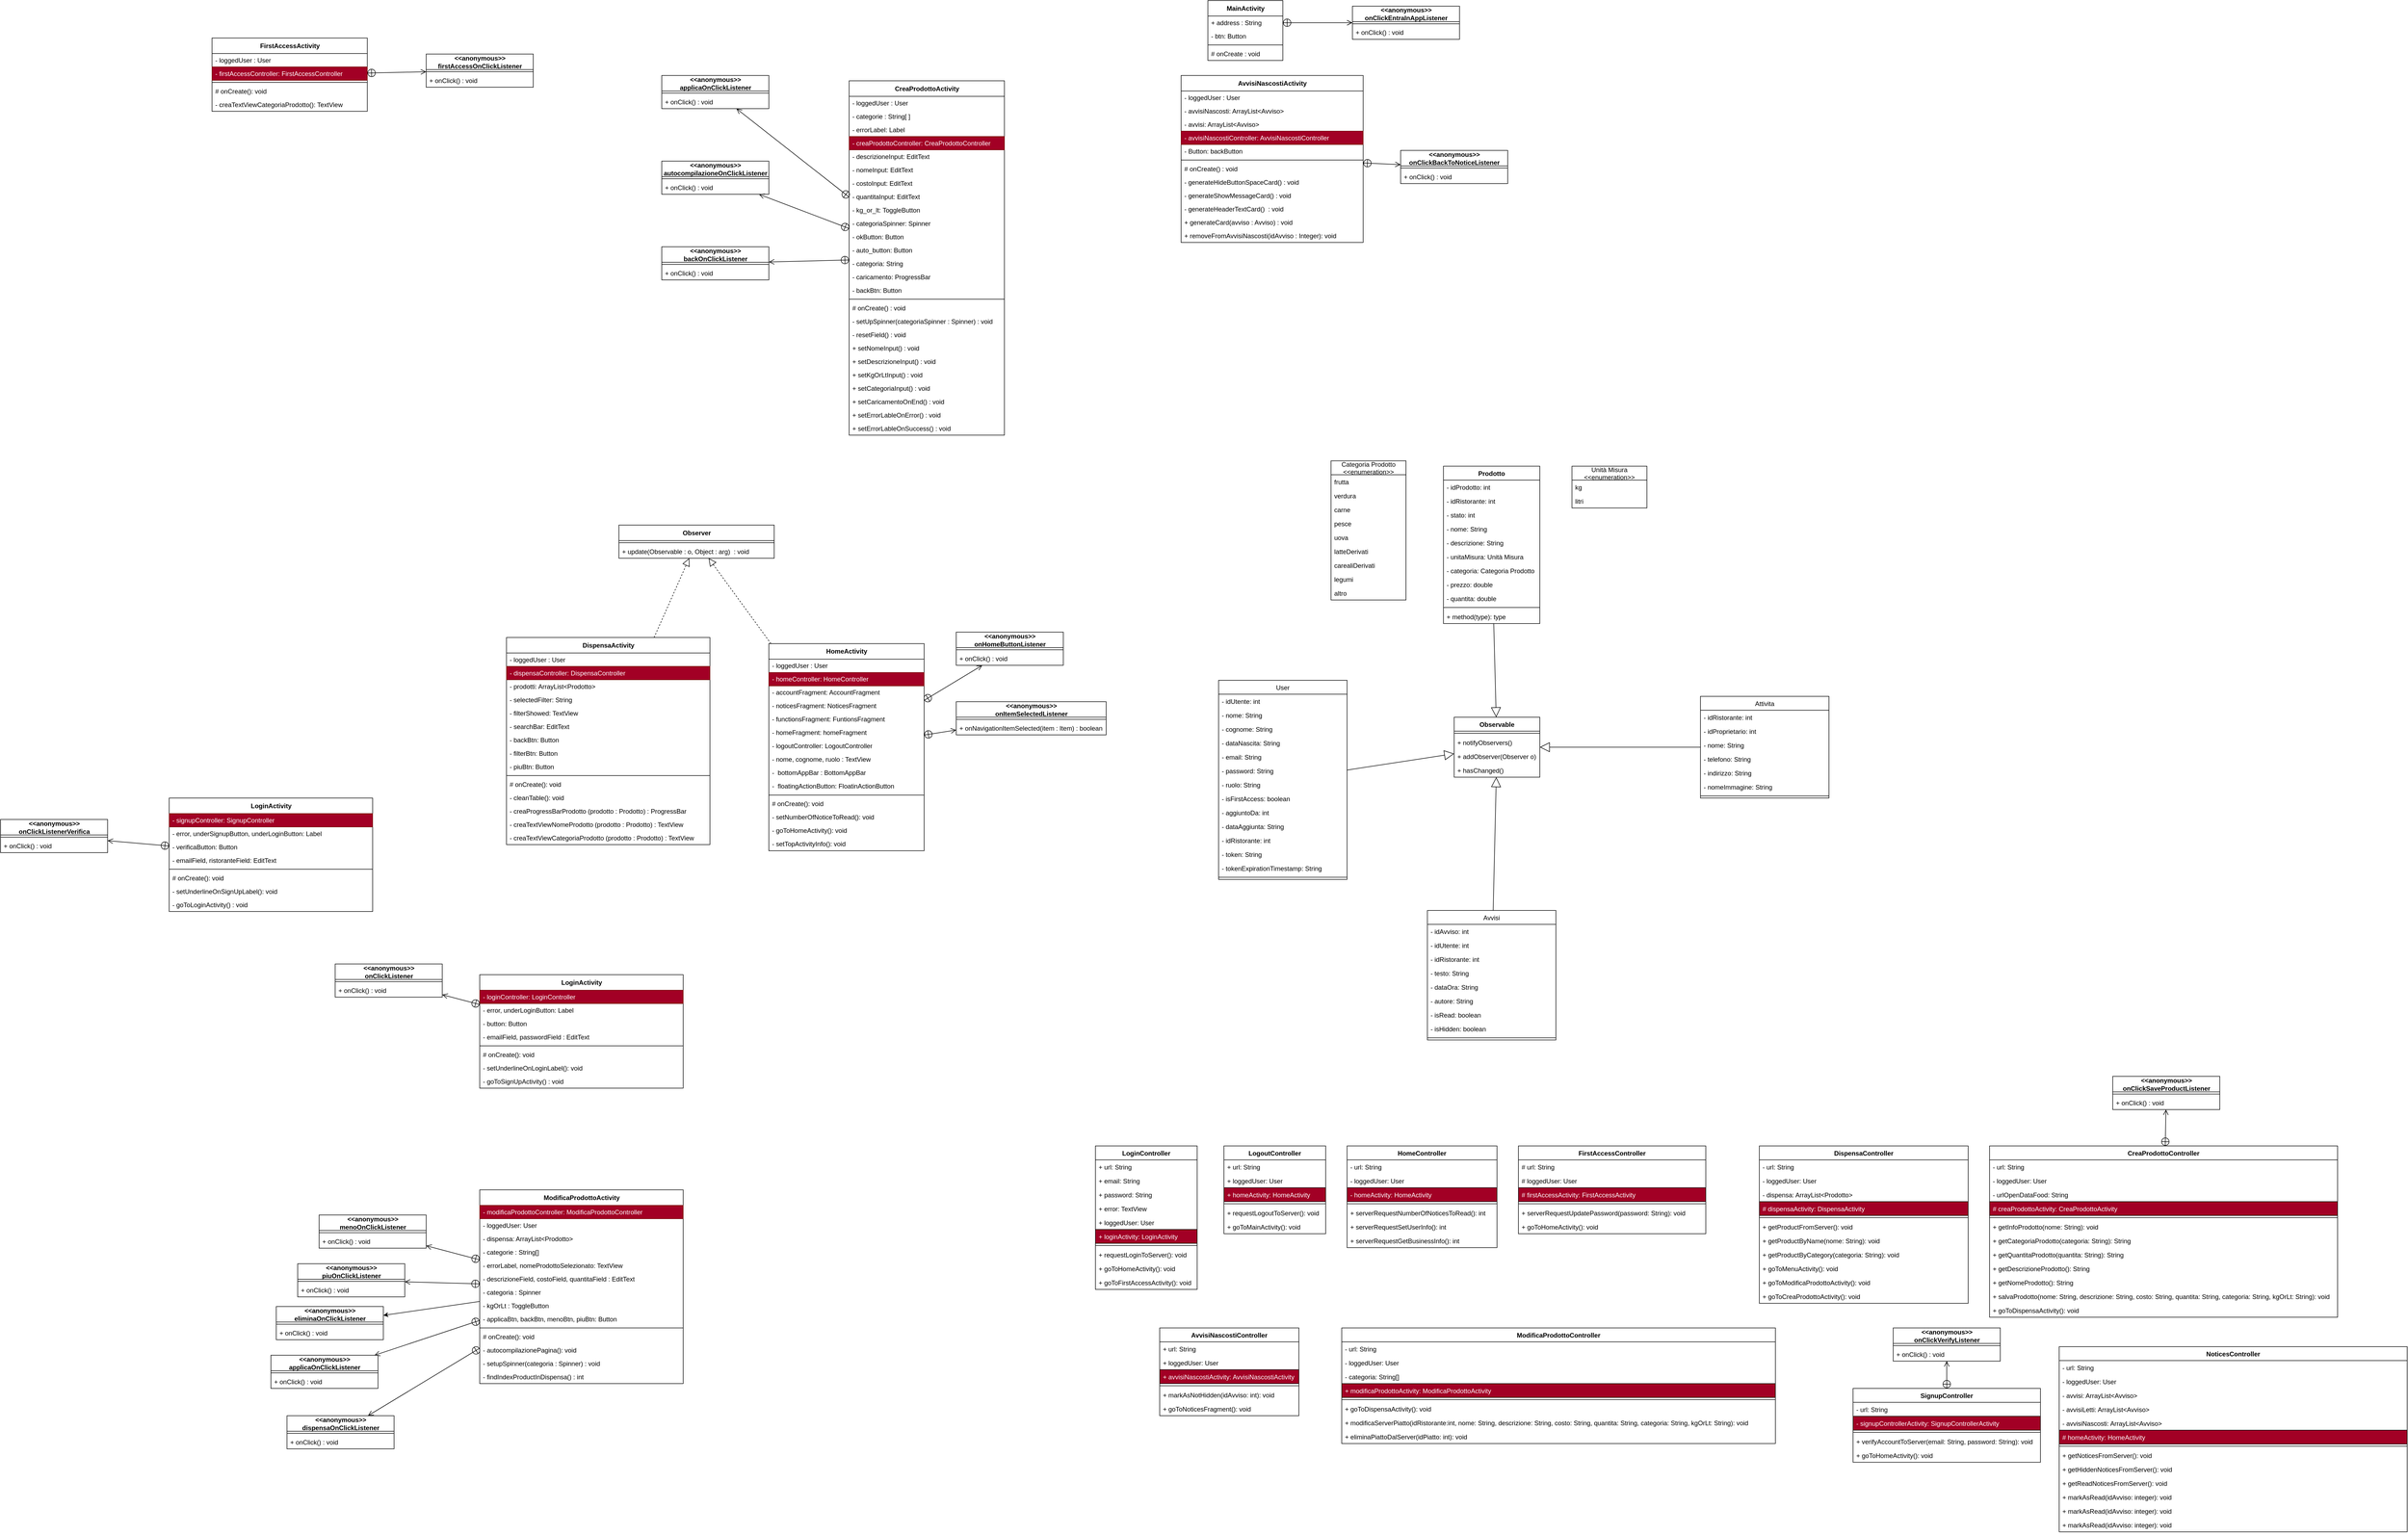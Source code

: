 <mxfile>
    <diagram id="lRteQGzEq0Yd2QYjDLD7" name="Page-1">
        <mxGraphModel dx="5093" dy="2177" grid="1" gridSize="10" guides="1" tooltips="1" connect="1" arrows="1" fold="1" page="1" pageScale="1" pageWidth="850" pageHeight="1100" math="0" shadow="0">
            <root>
                <mxCell id="0"/>
                <mxCell id="1" parent="0"/>
                <mxCell id="2" value="MainActivity" style="swimlane;fontStyle=1;align=center;verticalAlign=middle;childLayout=stackLayout;horizontal=1;startSize=29;horizontalStack=0;resizeParent=1;resizeParentMax=0;resizeLast=0;collapsible=0;marginBottom=0;html=1;" parent="1" vertex="1">
                    <mxGeometry x="130" y="20" width="140" height="112" as="geometry"/>
                </mxCell>
                <mxCell id="4" value="+ address : String" style="text;html=1;strokeColor=none;fillColor=none;align=left;verticalAlign=middle;spacingLeft=4;spacingRight=4;overflow=hidden;rotatable=0;points=[[0,0.5],[1,0.5]];portConstraint=eastwest;" parent="2" vertex="1">
                    <mxGeometry y="29" width="140" height="25" as="geometry"/>
                </mxCell>
                <mxCell id="5" value="- btn: Button" style="text;html=1;strokeColor=none;fillColor=none;align=left;verticalAlign=middle;spacingLeft=4;spacingRight=4;overflow=hidden;rotatable=0;points=[[0,0.5],[1,0.5]];portConstraint=eastwest;" parent="2" vertex="1">
                    <mxGeometry y="54" width="140" height="25" as="geometry"/>
                </mxCell>
                <mxCell id="60" value="" style="line;strokeWidth=1;fillColor=none;align=left;verticalAlign=middle;spacingTop=-1;spacingLeft=3;spacingRight=3;rotatable=0;labelPosition=right;points=[];portConstraint=eastwest;strokeColor=inherit;" parent="2" vertex="1">
                    <mxGeometry y="79" width="140" height="8" as="geometry"/>
                </mxCell>
                <mxCell id="62" value="# onCreate : void" style="text;html=1;strokeColor=none;fillColor=none;align=left;verticalAlign=middle;spacingLeft=4;spacingRight=4;overflow=hidden;rotatable=0;points=[[0,0.5],[1,0.5]];portConstraint=eastwest;" parent="2" vertex="1">
                    <mxGeometry y="87" width="140" height="25" as="geometry"/>
                </mxCell>
                <mxCell id="6" value="User" style="swimlane;fontStyle=0;childLayout=stackLayout;horizontal=1;startSize=26;fillColor=none;horizontalStack=0;resizeParent=1;resizeParentMax=0;resizeLast=0;collapsible=1;marginBottom=0;" parent="1" vertex="1">
                    <mxGeometry x="150" y="1290" width="240" height="372" as="geometry"/>
                </mxCell>
                <mxCell id="7" value="- idUtente: int" style="text;strokeColor=none;fillColor=none;align=left;verticalAlign=top;spacingLeft=4;spacingRight=4;overflow=hidden;rotatable=0;points=[[0,0.5],[1,0.5]];portConstraint=eastwest;" parent="6" vertex="1">
                    <mxGeometry y="26" width="240" height="26" as="geometry"/>
                </mxCell>
                <mxCell id="14" value="- nome: String" style="text;strokeColor=none;fillColor=none;align=left;verticalAlign=top;spacingLeft=4;spacingRight=4;overflow=hidden;rotatable=0;points=[[0,0.5],[1,0.5]];portConstraint=eastwest;" parent="6" vertex="1">
                    <mxGeometry y="52" width="240" height="26" as="geometry"/>
                </mxCell>
                <mxCell id="15" value="- cognome: String" style="text;strokeColor=none;fillColor=none;align=left;verticalAlign=top;spacingLeft=4;spacingRight=4;overflow=hidden;rotatable=0;points=[[0,0.5],[1,0.5]];portConstraint=eastwest;" parent="6" vertex="1">
                    <mxGeometry y="78" width="240" height="26" as="geometry"/>
                </mxCell>
                <mxCell id="16" value="- dataNascita: String" style="text;strokeColor=none;fillColor=none;align=left;verticalAlign=top;spacingLeft=4;spacingRight=4;overflow=hidden;rotatable=0;points=[[0,0.5],[1,0.5]];portConstraint=eastwest;" parent="6" vertex="1">
                    <mxGeometry y="104" width="240" height="26" as="geometry"/>
                </mxCell>
                <mxCell id="17" value="- email: String" style="text;strokeColor=none;fillColor=none;align=left;verticalAlign=top;spacingLeft=4;spacingRight=4;overflow=hidden;rotatable=0;points=[[0,0.5],[1,0.5]];portConstraint=eastwest;" parent="6" vertex="1">
                    <mxGeometry y="130" width="240" height="26" as="geometry"/>
                </mxCell>
                <mxCell id="18" value="- password: String" style="text;strokeColor=none;fillColor=none;align=left;verticalAlign=top;spacingLeft=4;spacingRight=4;overflow=hidden;rotatable=0;points=[[0,0.5],[1,0.5]];portConstraint=eastwest;" parent="6" vertex="1">
                    <mxGeometry y="156" width="240" height="26" as="geometry"/>
                </mxCell>
                <mxCell id="19" value="- ruolo: String" style="text;strokeColor=none;fillColor=none;align=left;verticalAlign=top;spacingLeft=4;spacingRight=4;overflow=hidden;rotatable=0;points=[[0,0.5],[1,0.5]];portConstraint=eastwest;" parent="6" vertex="1">
                    <mxGeometry y="182" width="240" height="26" as="geometry"/>
                </mxCell>
                <mxCell id="20" value="- isFirstAccess: boolean" style="text;strokeColor=none;fillColor=none;align=left;verticalAlign=top;spacingLeft=4;spacingRight=4;overflow=hidden;rotatable=0;points=[[0,0.5],[1,0.5]];portConstraint=eastwest;" parent="6" vertex="1">
                    <mxGeometry y="208" width="240" height="26" as="geometry"/>
                </mxCell>
                <mxCell id="27" value="- aggiuntoDa: int" style="text;strokeColor=none;fillColor=none;align=left;verticalAlign=top;spacingLeft=4;spacingRight=4;overflow=hidden;rotatable=0;points=[[0,0.5],[1,0.5]];portConstraint=eastwest;" parent="6" vertex="1">
                    <mxGeometry y="234" width="240" height="26" as="geometry"/>
                </mxCell>
                <mxCell id="28" value="- dataAggiunta: String" style="text;strokeColor=none;fillColor=none;align=left;verticalAlign=top;spacingLeft=4;spacingRight=4;overflow=hidden;rotatable=0;points=[[0,0.5],[1,0.5]];portConstraint=eastwest;" parent="6" vertex="1">
                    <mxGeometry y="260" width="240" height="26" as="geometry"/>
                </mxCell>
                <mxCell id="29" value="- idRistorante: int" style="text;strokeColor=none;fillColor=none;align=left;verticalAlign=top;spacingLeft=4;spacingRight=4;overflow=hidden;rotatable=0;points=[[0,0.5],[1,0.5]];portConstraint=eastwest;" parent="6" vertex="1">
                    <mxGeometry y="286" width="240" height="26" as="geometry"/>
                </mxCell>
                <mxCell id="30" value="- token: String" style="text;strokeColor=none;fillColor=none;align=left;verticalAlign=top;spacingLeft=4;spacingRight=4;overflow=hidden;rotatable=0;points=[[0,0.5],[1,0.5]];portConstraint=eastwest;" parent="6" vertex="1">
                    <mxGeometry y="312" width="240" height="26" as="geometry"/>
                </mxCell>
                <mxCell id="31" value="- tokenExpirationTimestamp: String" style="text;strokeColor=none;fillColor=none;align=left;verticalAlign=top;spacingLeft=4;spacingRight=4;overflow=hidden;rotatable=0;points=[[0,0.5],[1,0.5]];portConstraint=eastwest;" parent="6" vertex="1">
                    <mxGeometry y="338" width="240" height="26" as="geometry"/>
                </mxCell>
                <mxCell id="24" value="" style="line;strokeWidth=1;fillColor=none;align=left;verticalAlign=middle;spacingTop=-1;spacingLeft=3;spacingRight=3;rotatable=0;labelPosition=right;points=[];portConstraint=eastwest;strokeColor=inherit;" parent="6" vertex="1">
                    <mxGeometry y="364" width="240" height="8" as="geometry"/>
                </mxCell>
                <mxCell id="11" value="&amp;lt;&amp;lt;anonymous&amp;gt;&amp;gt;&lt;br&gt;onClickEntraInAppListener" style="swimlane;fontStyle=1;align=center;verticalAlign=middle;childLayout=stackLayout;horizontal=1;startSize=29;horizontalStack=0;resizeParent=1;resizeParentMax=0;resizeLast=0;collapsible=0;marginBottom=0;html=1;" parent="1" vertex="1">
                    <mxGeometry x="400" y="30.5" width="200" height="62" as="geometry"/>
                </mxCell>
                <mxCell id="26" value="" style="line;strokeWidth=1;fillColor=none;align=left;verticalAlign=middle;spacingTop=-1;spacingLeft=3;spacingRight=3;rotatable=0;labelPosition=right;points=[];portConstraint=eastwest;strokeColor=inherit;" parent="11" vertex="1">
                    <mxGeometry y="29" width="200" height="8" as="geometry"/>
                </mxCell>
                <mxCell id="21" value="+ onClick() : void" style="text;html=1;strokeColor=none;fillColor=none;align=left;verticalAlign=middle;spacingLeft=4;spacingRight=4;overflow=hidden;rotatable=0;points=[[0,0.5],[1,0.5]];portConstraint=eastwest;" parent="11" vertex="1">
                    <mxGeometry y="37" width="200" height="25" as="geometry"/>
                </mxCell>
                <mxCell id="33" value="" style="endArrow=open;startArrow=circlePlus;endFill=0;startFill=0;endSize=8;html=1;exitX=1;exitY=0.5;exitDx=0;exitDy=0;entryX=0;entryY=0.5;entryDx=0;entryDy=0;" parent="1" source="4" target="11" edge="1">
                    <mxGeometry width="160" relative="1" as="geometry">
                        <mxPoint x="230" y="240" as="sourcePoint"/>
                        <mxPoint x="390" y="240" as="targetPoint"/>
                    </mxGeometry>
                </mxCell>
                <mxCell id="35" value="AvvisiNascostiActivity" style="swimlane;fontStyle=1;align=center;verticalAlign=middle;childLayout=stackLayout;horizontal=1;startSize=29;horizontalStack=0;resizeParent=1;resizeParentMax=0;resizeLast=0;collapsible=0;marginBottom=0;html=1;" parent="1" vertex="1">
                    <mxGeometry x="80" y="160" width="340" height="312" as="geometry"/>
                </mxCell>
                <mxCell id="36" value="- loggedUser : User" style="text;html=1;strokeColor=none;fillColor=none;align=left;verticalAlign=middle;spacingLeft=4;spacingRight=4;overflow=hidden;rotatable=0;points=[[0,0.5],[1,0.5]];portConstraint=eastwest;" parent="35" vertex="1">
                    <mxGeometry y="29" width="340" height="25" as="geometry"/>
                </mxCell>
                <mxCell id="42" value="- avvisiNascosti: ArrayList&amp;lt;Avviso&amp;gt;" style="text;html=1;strokeColor=none;fillColor=none;align=left;verticalAlign=middle;spacingLeft=4;spacingRight=4;overflow=hidden;rotatable=0;points=[[0,0.5],[1,0.5]];portConstraint=eastwest;" parent="35" vertex="1">
                    <mxGeometry y="54" width="340" height="25" as="geometry"/>
                </mxCell>
                <mxCell id="46" value="- avvisi: ArrayList&amp;lt;Avviso&amp;gt;" style="text;html=1;strokeColor=none;fillColor=none;align=left;verticalAlign=middle;spacingLeft=4;spacingRight=4;overflow=hidden;rotatable=0;points=[[0,0.5],[1,0.5]];portConstraint=eastwest;" parent="35" vertex="1">
                    <mxGeometry y="79" width="340" height="25" as="geometry"/>
                </mxCell>
                <mxCell id="49" value="- avvisiNascostiController: AvvisiNascostiController" style="text;html=1;strokeColor=#6F0000;fillColor=#a20025;align=left;verticalAlign=middle;spacingLeft=4;spacingRight=4;overflow=hidden;rotatable=0;points=[[0,0.5],[1,0.5]];portConstraint=eastwest;fontColor=#ffffff;" parent="35" vertex="1">
                    <mxGeometry y="104" width="340" height="25" as="geometry"/>
                </mxCell>
                <mxCell id="53" value="- Button: backButton" style="text;html=1;strokeColor=none;fillColor=none;align=left;verticalAlign=middle;spacingLeft=4;spacingRight=4;overflow=hidden;rotatable=0;points=[[0,0.5],[1,0.5]];portConstraint=eastwest;" parent="35" vertex="1">
                    <mxGeometry y="129" width="340" height="25" as="geometry"/>
                </mxCell>
                <mxCell id="58" value="" style="line;strokeWidth=1;fillColor=none;align=left;verticalAlign=middle;spacingTop=-1;spacingLeft=3;spacingRight=3;rotatable=0;labelPosition=right;points=[];portConstraint=eastwest;strokeColor=inherit;" parent="35" vertex="1">
                    <mxGeometry y="154" width="340" height="8" as="geometry"/>
                </mxCell>
                <mxCell id="59" value="# onCreate() : void" style="text;html=1;strokeColor=none;fillColor=none;align=left;verticalAlign=middle;spacingLeft=4;spacingRight=4;overflow=hidden;rotatable=0;points=[[0,0.5],[1,0.5]];portConstraint=eastwest;" parent="35" vertex="1">
                    <mxGeometry y="162" width="340" height="25" as="geometry"/>
                </mxCell>
                <mxCell id="88" value="- generateHideButtonSpaceCard()&amp;nbsp;: void" style="text;html=1;strokeColor=none;fillColor=none;align=left;verticalAlign=middle;spacingLeft=4;spacingRight=4;overflow=hidden;rotatable=0;points=[[0,0.5],[1,0.5]];portConstraint=eastwest;" parent="35" vertex="1">
                    <mxGeometry y="187" width="340" height="25" as="geometry"/>
                </mxCell>
                <mxCell id="89" value="- generateShowMessageCard()&amp;nbsp;: void" style="text;html=1;strokeColor=none;fillColor=none;align=left;verticalAlign=middle;spacingLeft=4;spacingRight=4;overflow=hidden;rotatable=0;points=[[0,0.5],[1,0.5]];portConstraint=eastwest;" parent="35" vertex="1">
                    <mxGeometry y="212" width="340" height="25" as="geometry"/>
                </mxCell>
                <mxCell id="90" value="- generateHeaderTextCard()&amp;nbsp; : void" style="text;html=1;strokeColor=none;fillColor=none;align=left;verticalAlign=middle;spacingLeft=4;spacingRight=4;overflow=hidden;rotatable=0;points=[[0,0.5],[1,0.5]];portConstraint=eastwest;" parent="35" vertex="1">
                    <mxGeometry y="237" width="340" height="25" as="geometry"/>
                </mxCell>
                <mxCell id="106" value="+ generateCard(avviso : Avviso) : void" style="text;html=1;strokeColor=none;fillColor=none;align=left;verticalAlign=middle;spacingLeft=4;spacingRight=4;overflow=hidden;rotatable=0;points=[[0,0.5],[1,0.5]];portConstraint=eastwest;" parent="35" vertex="1">
                    <mxGeometry y="262" width="340" height="25" as="geometry"/>
                </mxCell>
                <mxCell id="107" value="+ removeFromAvvisiNascosti(idAvviso : Integer): void" style="text;html=1;strokeColor=none;fillColor=none;align=left;verticalAlign=middle;spacingLeft=4;spacingRight=4;overflow=hidden;rotatable=0;points=[[0,0.5],[1,0.5]];portConstraint=eastwest;" parent="35" vertex="1">
                    <mxGeometry y="287" width="340" height="25" as="geometry"/>
                </mxCell>
                <mxCell id="38" value="Prodotto" style="swimlane;fontStyle=1;align=center;verticalAlign=top;childLayout=stackLayout;horizontal=1;startSize=26;horizontalStack=0;resizeParent=1;resizeParentMax=0;resizeLast=0;collapsible=1;marginBottom=0;" parent="1" vertex="1">
                    <mxGeometry x="570" y="890" width="180" height="294" as="geometry"/>
                </mxCell>
                <mxCell id="39" value="- idProdotto: int" style="text;strokeColor=none;fillColor=none;align=left;verticalAlign=top;spacingLeft=4;spacingRight=4;overflow=hidden;rotatable=0;points=[[0,0.5],[1,0.5]];portConstraint=eastwest;" parent="38" vertex="1">
                    <mxGeometry y="26" width="180" height="26" as="geometry"/>
                </mxCell>
                <mxCell id="43" value="- idRistorante: int" style="text;strokeColor=none;fillColor=none;align=left;verticalAlign=top;spacingLeft=4;spacingRight=4;overflow=hidden;rotatable=0;points=[[0,0.5],[1,0.5]];portConstraint=eastwest;" parent="38" vertex="1">
                    <mxGeometry y="52" width="180" height="26" as="geometry"/>
                </mxCell>
                <mxCell id="44" value="- stato: int" style="text;strokeColor=none;fillColor=none;align=left;verticalAlign=top;spacingLeft=4;spacingRight=4;overflow=hidden;rotatable=0;points=[[0,0.5],[1,0.5]];portConstraint=eastwest;" parent="38" vertex="1">
                    <mxGeometry y="78" width="180" height="26" as="geometry"/>
                </mxCell>
                <mxCell id="45" value="- nome: String" style="text;strokeColor=none;fillColor=none;align=left;verticalAlign=top;spacingLeft=4;spacingRight=4;overflow=hidden;rotatable=0;points=[[0,0.5],[1,0.5]];portConstraint=eastwest;" parent="38" vertex="1">
                    <mxGeometry y="104" width="180" height="26" as="geometry"/>
                </mxCell>
                <mxCell id="47" value="- descrizione: String" style="text;strokeColor=none;fillColor=none;align=left;verticalAlign=top;spacingLeft=4;spacingRight=4;overflow=hidden;rotatable=0;points=[[0,0.5],[1,0.5]];portConstraint=eastwest;" parent="38" vertex="1">
                    <mxGeometry y="130" width="180" height="26" as="geometry"/>
                </mxCell>
                <mxCell id="48" value="- unitaMisura: Unità Misura" style="text;strokeColor=none;fillColor=none;align=left;verticalAlign=top;spacingLeft=4;spacingRight=4;overflow=hidden;rotatable=0;points=[[0,0.5],[1,0.5]];portConstraint=eastwest;" parent="38" vertex="1">
                    <mxGeometry y="156" width="180" height="26" as="geometry"/>
                </mxCell>
                <mxCell id="50" value="- categoria: Categoria Prodotto" style="text;strokeColor=none;fillColor=none;align=left;verticalAlign=top;spacingLeft=4;spacingRight=4;overflow=hidden;rotatable=0;points=[[0,0.5],[1,0.5]];portConstraint=eastwest;" parent="38" vertex="1">
                    <mxGeometry y="182" width="180" height="26" as="geometry"/>
                </mxCell>
                <mxCell id="51" value="- prezzo: double" style="text;strokeColor=none;fillColor=none;align=left;verticalAlign=top;spacingLeft=4;spacingRight=4;overflow=hidden;rotatable=0;points=[[0,0.5],[1,0.5]];portConstraint=eastwest;" parent="38" vertex="1">
                    <mxGeometry y="208" width="180" height="26" as="geometry"/>
                </mxCell>
                <mxCell id="52" value="- quantita: double" style="text;strokeColor=none;fillColor=none;align=left;verticalAlign=top;spacingLeft=4;spacingRight=4;overflow=hidden;rotatable=0;points=[[0,0.5],[1,0.5]];portConstraint=eastwest;" parent="38" vertex="1">
                    <mxGeometry y="234" width="180" height="26" as="geometry"/>
                </mxCell>
                <mxCell id="40" value="" style="line;strokeWidth=1;fillColor=none;align=left;verticalAlign=middle;spacingTop=-1;spacingLeft=3;spacingRight=3;rotatable=0;labelPosition=right;points=[];portConstraint=eastwest;strokeColor=inherit;" parent="38" vertex="1">
                    <mxGeometry y="260" width="180" height="8" as="geometry"/>
                </mxCell>
                <mxCell id="41" value="+ method(type): type" style="text;strokeColor=none;fillColor=none;align=left;verticalAlign=top;spacingLeft=4;spacingRight=4;overflow=hidden;rotatable=0;points=[[0,0.5],[1,0.5]];portConstraint=eastwest;" parent="38" vertex="1">
                    <mxGeometry y="268" width="180" height="26" as="geometry"/>
                </mxCell>
                <mxCell id="54" value="Categoria Prodotto&#10;&lt;&lt;enumeration&gt;&gt;" style="swimlane;fontStyle=0;childLayout=stackLayout;horizontal=1;startSize=26;fillColor=none;horizontalStack=0;resizeParent=1;resizeParentMax=0;resizeLast=0;collapsible=1;marginBottom=0;" parent="1" vertex="1">
                    <mxGeometry x="360" y="880" width="140" height="260" as="geometry"/>
                </mxCell>
                <mxCell id="55" value="frutta" style="text;strokeColor=none;fillColor=none;align=left;verticalAlign=top;spacingLeft=4;spacingRight=4;overflow=hidden;rotatable=0;points=[[0,0.5],[1,0.5]];portConstraint=eastwest;" parent="54" vertex="1">
                    <mxGeometry y="26" width="140" height="26" as="geometry"/>
                </mxCell>
                <mxCell id="61" value="verdura" style="text;strokeColor=none;fillColor=none;align=left;verticalAlign=top;spacingLeft=4;spacingRight=4;overflow=hidden;rotatable=0;points=[[0,0.5],[1,0.5]];portConstraint=eastwest;" parent="54" vertex="1">
                    <mxGeometry y="52" width="140" height="26" as="geometry"/>
                </mxCell>
                <mxCell id="63" value="carne" style="text;strokeColor=none;fillColor=none;align=left;verticalAlign=top;spacingLeft=4;spacingRight=4;overflow=hidden;rotatable=0;points=[[0,0.5],[1,0.5]];portConstraint=eastwest;" parent="54" vertex="1">
                    <mxGeometry y="78" width="140" height="26" as="geometry"/>
                </mxCell>
                <mxCell id="64" value="pesce" style="text;strokeColor=none;fillColor=none;align=left;verticalAlign=top;spacingLeft=4;spacingRight=4;overflow=hidden;rotatable=0;points=[[0,0.5],[1,0.5]];portConstraint=eastwest;" parent="54" vertex="1">
                    <mxGeometry y="104" width="140" height="26" as="geometry"/>
                </mxCell>
                <mxCell id="65" value="uova" style="text;strokeColor=none;fillColor=none;align=left;verticalAlign=top;spacingLeft=4;spacingRight=4;overflow=hidden;rotatable=0;points=[[0,0.5],[1,0.5]];portConstraint=eastwest;" parent="54" vertex="1">
                    <mxGeometry y="130" width="140" height="26" as="geometry"/>
                </mxCell>
                <mxCell id="66" value="latteDerivati" style="text;strokeColor=none;fillColor=none;align=left;verticalAlign=top;spacingLeft=4;spacingRight=4;overflow=hidden;rotatable=0;points=[[0,0.5],[1,0.5]];portConstraint=eastwest;" parent="54" vertex="1">
                    <mxGeometry y="156" width="140" height="26" as="geometry"/>
                </mxCell>
                <mxCell id="72" value="carealiDerivati" style="text;strokeColor=none;fillColor=none;align=left;verticalAlign=top;spacingLeft=4;spacingRight=4;overflow=hidden;rotatable=0;points=[[0,0.5],[1,0.5]];portConstraint=eastwest;" parent="54" vertex="1">
                    <mxGeometry y="182" width="140" height="26" as="geometry"/>
                </mxCell>
                <mxCell id="73" value="legumi" style="text;strokeColor=none;fillColor=none;align=left;verticalAlign=top;spacingLeft=4;spacingRight=4;overflow=hidden;rotatable=0;points=[[0,0.5],[1,0.5]];portConstraint=eastwest;" parent="54" vertex="1">
                    <mxGeometry y="208" width="140" height="26" as="geometry"/>
                </mxCell>
                <mxCell id="74" value="altro" style="text;strokeColor=none;fillColor=none;align=left;verticalAlign=top;spacingLeft=4;spacingRight=4;overflow=hidden;rotatable=0;points=[[0,0.5],[1,0.5]];portConstraint=eastwest;" parent="54" vertex="1">
                    <mxGeometry y="234" width="140" height="26" as="geometry"/>
                </mxCell>
                <mxCell id="68" value="&amp;lt;&amp;lt;anonymous&amp;gt;&amp;gt;&lt;br&gt;onClickBackToNoticeListener" style="swimlane;fontStyle=1;align=center;verticalAlign=middle;childLayout=stackLayout;horizontal=1;startSize=29;horizontalStack=0;resizeParent=1;resizeParentMax=0;resizeLast=0;collapsible=0;marginBottom=0;html=1;" parent="1" vertex="1">
                    <mxGeometry x="490" y="300" width="200" height="62" as="geometry"/>
                </mxCell>
                <mxCell id="69" value="" style="line;strokeWidth=1;fillColor=none;align=left;verticalAlign=middle;spacingTop=-1;spacingLeft=3;spacingRight=3;rotatable=0;labelPosition=right;points=[];portConstraint=eastwest;strokeColor=inherit;" parent="68" vertex="1">
                    <mxGeometry y="29" width="200" height="8" as="geometry"/>
                </mxCell>
                <mxCell id="70" value="+ onClick() : void" style="text;html=1;strokeColor=none;fillColor=none;align=left;verticalAlign=middle;spacingLeft=4;spacingRight=4;overflow=hidden;rotatable=0;points=[[0,0.5],[1,0.5]];portConstraint=eastwest;" parent="68" vertex="1">
                    <mxGeometry y="37" width="200" height="25" as="geometry"/>
                </mxCell>
                <mxCell id="75" value="Unità Misura&#10;&lt;&lt;enumeration&gt;&gt;" style="swimlane;fontStyle=0;childLayout=stackLayout;horizontal=1;startSize=26;fillColor=none;horizontalStack=0;resizeParent=1;resizeParentMax=0;resizeLast=0;collapsible=1;marginBottom=0;" parent="1" vertex="1">
                    <mxGeometry x="810" y="890" width="140" height="78" as="geometry"/>
                </mxCell>
                <mxCell id="76" value="kg" style="text;strokeColor=none;fillColor=none;align=left;verticalAlign=top;spacingLeft=4;spacingRight=4;overflow=hidden;rotatable=0;points=[[0,0.5],[1,0.5]];portConstraint=eastwest;" parent="75" vertex="1">
                    <mxGeometry y="26" width="140" height="26" as="geometry"/>
                </mxCell>
                <mxCell id="86" value="litri" style="text;strokeColor=none;fillColor=none;align=left;verticalAlign=top;spacingLeft=4;spacingRight=4;overflow=hidden;rotatable=0;points=[[0,0.5],[1,0.5]];portConstraint=eastwest;" parent="75" vertex="1">
                    <mxGeometry y="52" width="140" height="26" as="geometry"/>
                </mxCell>
                <mxCell id="91" value="Avvisi" style="swimlane;fontStyle=0;childLayout=stackLayout;horizontal=1;startSize=26;fillColor=none;horizontalStack=0;resizeParent=1;resizeParentMax=0;resizeLast=0;collapsible=1;marginBottom=0;" parent="1" vertex="1">
                    <mxGeometry x="540" y="1720" width="240" height="242" as="geometry"/>
                </mxCell>
                <mxCell id="104" value="- idAvviso: int" style="text;strokeColor=none;fillColor=none;align=left;verticalAlign=top;spacingLeft=4;spacingRight=4;overflow=hidden;rotatable=0;points=[[0,0.5],[1,0.5]];portConstraint=eastwest;" parent="91" vertex="1">
                    <mxGeometry y="26" width="240" height="26" as="geometry"/>
                </mxCell>
                <mxCell id="108" value="- idUtente: int" style="text;strokeColor=none;fillColor=none;align=left;verticalAlign=top;spacingLeft=4;spacingRight=4;overflow=hidden;rotatable=0;points=[[0,0.5],[1,0.5]];portConstraint=eastwest;" parent="91" vertex="1">
                    <mxGeometry y="52" width="240" height="26" as="geometry"/>
                </mxCell>
                <mxCell id="109" value="- idRistorante: int" style="text;strokeColor=none;fillColor=none;align=left;verticalAlign=top;spacingLeft=4;spacingRight=4;overflow=hidden;rotatable=0;points=[[0,0.5],[1,0.5]];portConstraint=eastwest;" parent="91" vertex="1">
                    <mxGeometry y="78" width="240" height="26" as="geometry"/>
                </mxCell>
                <mxCell id="110" value="- testo: String" style="text;strokeColor=none;fillColor=none;align=left;verticalAlign=top;spacingLeft=4;spacingRight=4;overflow=hidden;rotatable=0;points=[[0,0.5],[1,0.5]];portConstraint=eastwest;" parent="91" vertex="1">
                    <mxGeometry y="104" width="240" height="26" as="geometry"/>
                </mxCell>
                <mxCell id="112" value="- dataOra: String" style="text;strokeColor=none;fillColor=none;align=left;verticalAlign=top;spacingLeft=4;spacingRight=4;overflow=hidden;rotatable=0;points=[[0,0.5],[1,0.5]];portConstraint=eastwest;" parent="91" vertex="1">
                    <mxGeometry y="130" width="240" height="26" as="geometry"/>
                </mxCell>
                <mxCell id="113" value="- autore: String" style="text;strokeColor=none;fillColor=none;align=left;verticalAlign=top;spacingLeft=4;spacingRight=4;overflow=hidden;rotatable=0;points=[[0,0.5],[1,0.5]];portConstraint=eastwest;" parent="91" vertex="1">
                    <mxGeometry y="156" width="240" height="26" as="geometry"/>
                </mxCell>
                <mxCell id="114" value="- isRead: boolean" style="text;strokeColor=none;fillColor=none;align=left;verticalAlign=top;spacingLeft=4;spacingRight=4;overflow=hidden;rotatable=0;points=[[0,0.5],[1,0.5]];portConstraint=eastwest;" parent="91" vertex="1">
                    <mxGeometry y="182" width="240" height="26" as="geometry"/>
                </mxCell>
                <mxCell id="115" value="- isHidden: boolean" style="text;strokeColor=none;fillColor=none;align=left;verticalAlign=top;spacingLeft=4;spacingRight=4;overflow=hidden;rotatable=0;points=[[0,0.5],[1,0.5]];portConstraint=eastwest;" parent="91" vertex="1">
                    <mxGeometry y="208" width="240" height="26" as="geometry"/>
                </mxCell>
                <mxCell id="105" value="" style="line;strokeWidth=1;fillColor=none;align=left;verticalAlign=middle;spacingTop=-1;spacingLeft=3;spacingRight=3;rotatable=0;labelPosition=right;points=[];portConstraint=eastwest;strokeColor=inherit;" parent="91" vertex="1">
                    <mxGeometry y="234" width="240" height="8" as="geometry"/>
                </mxCell>
                <mxCell id="111" value="" style="endArrow=open;startArrow=circlePlus;endFill=0;startFill=0;endSize=8;html=1;" parent="1" source="35" target="68" edge="1">
                    <mxGeometry width="160" relative="1" as="geometry">
                        <mxPoint x="400" y="270" as="sourcePoint"/>
                        <mxPoint x="530" y="270" as="targetPoint"/>
                    </mxGeometry>
                </mxCell>
                <mxCell id="116" value="CreaProdottoActivity" style="swimlane;fontStyle=1;align=center;verticalAlign=middle;childLayout=stackLayout;horizontal=1;startSize=29;horizontalStack=0;resizeParent=1;resizeParentMax=0;resizeLast=0;collapsible=0;marginBottom=0;html=1;" parent="1" vertex="1">
                    <mxGeometry x="-540" y="170" width="290" height="662" as="geometry"/>
                </mxCell>
                <mxCell id="117" value="- loggedUser : User" style="text;html=1;strokeColor=none;fillColor=none;align=left;verticalAlign=middle;spacingLeft=4;spacingRight=4;overflow=hidden;rotatable=0;points=[[0,0.5],[1,0.5]];portConstraint=eastwest;" parent="116" vertex="1">
                    <mxGeometry y="29" width="290" height="25" as="geometry"/>
                </mxCell>
                <mxCell id="118" value="- categorie : String[ ]" style="text;html=1;strokeColor=none;fillColor=none;align=left;verticalAlign=middle;spacingLeft=4;spacingRight=4;overflow=hidden;rotatable=0;points=[[0,0.5],[1,0.5]];portConstraint=eastwest;" parent="116" vertex="1">
                    <mxGeometry y="54" width="290" height="25" as="geometry"/>
                </mxCell>
                <mxCell id="119" value="- errorLabel: Label" style="text;html=1;strokeColor=none;fillColor=none;align=left;verticalAlign=middle;spacingLeft=4;spacingRight=4;overflow=hidden;rotatable=0;points=[[0,0.5],[1,0.5]];portConstraint=eastwest;" parent="116" vertex="1">
                    <mxGeometry y="79" width="290" height="25" as="geometry"/>
                </mxCell>
                <mxCell id="120" value="- creaProdottoController: CreaProdottoController" style="text;html=1;strokeColor=#6F0000;fillColor=#a20025;align=left;verticalAlign=middle;spacingLeft=4;spacingRight=4;overflow=hidden;rotatable=0;points=[[0,0.5],[1,0.5]];portConstraint=eastwest;fontColor=#ffffff;" parent="116" vertex="1">
                    <mxGeometry y="104" width="290" height="25" as="geometry"/>
                </mxCell>
                <mxCell id="121" value="- descrizioneInput: EditText" style="text;html=1;strokeColor=none;fillColor=none;align=left;verticalAlign=middle;spacingLeft=4;spacingRight=4;overflow=hidden;rotatable=0;points=[[0,0.5],[1,0.5]];portConstraint=eastwest;" parent="116" vertex="1">
                    <mxGeometry y="129" width="290" height="25" as="geometry"/>
                </mxCell>
                <mxCell id="146" value="- nomeInput: EditText" style="text;html=1;strokeColor=none;fillColor=none;align=left;verticalAlign=middle;spacingLeft=4;spacingRight=4;overflow=hidden;rotatable=0;points=[[0,0.5],[1,0.5]];portConstraint=eastwest;" parent="116" vertex="1">
                    <mxGeometry y="154" width="290" height="25" as="geometry"/>
                </mxCell>
                <mxCell id="147" value="- costoInput: EditText" style="text;html=1;strokeColor=none;fillColor=none;align=left;verticalAlign=middle;spacingLeft=4;spacingRight=4;overflow=hidden;rotatable=0;points=[[0,0.5],[1,0.5]];portConstraint=eastwest;" parent="116" vertex="1">
                    <mxGeometry y="179" width="290" height="25" as="geometry"/>
                </mxCell>
                <mxCell id="148" value="- quantitaInput: EditText" style="text;html=1;strokeColor=none;fillColor=none;align=left;verticalAlign=middle;spacingLeft=4;spacingRight=4;overflow=hidden;rotatable=0;points=[[0,0.5],[1,0.5]];portConstraint=eastwest;" parent="116" vertex="1">
                    <mxGeometry y="204" width="290" height="25" as="geometry"/>
                </mxCell>
                <mxCell id="149" value="- kg_or_lt: ToggleButton" style="text;html=1;strokeColor=none;fillColor=none;align=left;verticalAlign=middle;spacingLeft=4;spacingRight=4;overflow=hidden;rotatable=0;points=[[0,0.5],[1,0.5]];portConstraint=eastwest;" parent="116" vertex="1">
                    <mxGeometry y="229" width="290" height="25" as="geometry"/>
                </mxCell>
                <mxCell id="150" value="- categoriaSpinner: Spinner" style="text;html=1;strokeColor=none;fillColor=none;align=left;verticalAlign=middle;spacingLeft=4;spacingRight=4;overflow=hidden;rotatable=0;points=[[0,0.5],[1,0.5]];portConstraint=eastwest;" parent="116" vertex="1">
                    <mxGeometry y="254" width="290" height="25" as="geometry"/>
                </mxCell>
                <mxCell id="151" value="- okButton: Button" style="text;html=1;strokeColor=none;fillColor=none;align=left;verticalAlign=middle;spacingLeft=4;spacingRight=4;overflow=hidden;rotatable=0;points=[[0,0.5],[1,0.5]];portConstraint=eastwest;" parent="116" vertex="1">
                    <mxGeometry y="279" width="290" height="25" as="geometry"/>
                </mxCell>
                <mxCell id="152" value="- auto_button: Button" style="text;html=1;strokeColor=none;fillColor=none;align=left;verticalAlign=middle;spacingLeft=4;spacingRight=4;overflow=hidden;rotatable=0;points=[[0,0.5],[1,0.5]];portConstraint=eastwest;" parent="116" vertex="1">
                    <mxGeometry y="304" width="290" height="25" as="geometry"/>
                </mxCell>
                <mxCell id="153" value="- categoria: String" style="text;html=1;strokeColor=none;fillColor=none;align=left;verticalAlign=middle;spacingLeft=4;spacingRight=4;overflow=hidden;rotatable=0;points=[[0,0.5],[1,0.5]];portConstraint=eastwest;" parent="116" vertex="1">
                    <mxGeometry y="329" width="290" height="25" as="geometry"/>
                </mxCell>
                <mxCell id="154" value="- caricamento: ProgressBar" style="text;html=1;strokeColor=none;fillColor=none;align=left;verticalAlign=middle;spacingLeft=4;spacingRight=4;overflow=hidden;rotatable=0;points=[[0,0.5],[1,0.5]];portConstraint=eastwest;" parent="116" vertex="1">
                    <mxGeometry y="354" width="290" height="25" as="geometry"/>
                </mxCell>
                <mxCell id="159" value="- backBtn: Button" style="text;html=1;strokeColor=none;fillColor=none;align=left;verticalAlign=middle;spacingLeft=4;spacingRight=4;overflow=hidden;rotatable=0;points=[[0,0.5],[1,0.5]];portConstraint=eastwest;" parent="116" vertex="1">
                    <mxGeometry y="379" width="290" height="25" as="geometry"/>
                </mxCell>
                <mxCell id="122" value="" style="line;strokeWidth=1;fillColor=none;align=left;verticalAlign=middle;spacingTop=-1;spacingLeft=3;spacingRight=3;rotatable=0;labelPosition=right;points=[];portConstraint=eastwest;strokeColor=inherit;" parent="116" vertex="1">
                    <mxGeometry y="404" width="290" height="8" as="geometry"/>
                </mxCell>
                <mxCell id="123" value="# onCreate() : void" style="text;html=1;strokeColor=none;fillColor=none;align=left;verticalAlign=middle;spacingLeft=4;spacingRight=4;overflow=hidden;rotatable=0;points=[[0,0.5],[1,0.5]];portConstraint=eastwest;" parent="116" vertex="1">
                    <mxGeometry y="412" width="290" height="25" as="geometry"/>
                </mxCell>
                <mxCell id="124" value="- setUpSpinner(categoriaSpinner : Spinner) : void" style="text;html=1;strokeColor=none;fillColor=none;align=left;verticalAlign=middle;spacingLeft=4;spacingRight=4;overflow=hidden;rotatable=0;points=[[0,0.5],[1,0.5]];portConstraint=eastwest;" parent="116" vertex="1">
                    <mxGeometry y="437" width="290" height="25" as="geometry"/>
                </mxCell>
                <mxCell id="125" value="- resetField() : void" style="text;html=1;strokeColor=none;fillColor=none;align=left;verticalAlign=middle;spacingLeft=4;spacingRight=4;overflow=hidden;rotatable=0;points=[[0,0.5],[1,0.5]];portConstraint=eastwest;" parent="116" vertex="1">
                    <mxGeometry y="462" width="290" height="25" as="geometry"/>
                </mxCell>
                <mxCell id="126" value="+ setNomeInput() : void" style="text;html=1;strokeColor=none;fillColor=none;align=left;verticalAlign=middle;spacingLeft=4;spacingRight=4;overflow=hidden;rotatable=0;points=[[0,0.5],[1,0.5]];portConstraint=eastwest;" parent="116" vertex="1">
                    <mxGeometry y="487" width="290" height="25" as="geometry"/>
                </mxCell>
                <mxCell id="127" value="+ setDescrizioneInput() : void" style="text;html=1;strokeColor=none;fillColor=none;align=left;verticalAlign=middle;spacingLeft=4;spacingRight=4;overflow=hidden;rotatable=0;points=[[0,0.5],[1,0.5]];portConstraint=eastwest;" parent="116" vertex="1">
                    <mxGeometry y="512" width="290" height="25" as="geometry"/>
                </mxCell>
                <mxCell id="128" value="+ setKgOrLtInput() : void" style="text;html=1;strokeColor=none;fillColor=none;align=left;verticalAlign=middle;spacingLeft=4;spacingRight=4;overflow=hidden;rotatable=0;points=[[0,0.5],[1,0.5]];portConstraint=eastwest;" parent="116" vertex="1">
                    <mxGeometry y="537" width="290" height="25" as="geometry"/>
                </mxCell>
                <mxCell id="129" value="+ setCategoriaInput() : void" style="text;html=1;strokeColor=none;fillColor=none;align=left;verticalAlign=middle;spacingLeft=4;spacingRight=4;overflow=hidden;rotatable=0;points=[[0,0.5],[1,0.5]];portConstraint=eastwest;" parent="116" vertex="1">
                    <mxGeometry y="562" width="290" height="25" as="geometry"/>
                </mxCell>
                <mxCell id="165" value="+ setCaricamentoOnEnd() : void" style="text;html=1;strokeColor=none;fillColor=none;align=left;verticalAlign=middle;spacingLeft=4;spacingRight=4;overflow=hidden;rotatable=0;points=[[0,0.5],[1,0.5]];portConstraint=eastwest;" parent="116" vertex="1">
                    <mxGeometry y="587" width="290" height="25" as="geometry"/>
                </mxCell>
                <mxCell id="166" value="+ setErrorLableOnError() : void" style="text;html=1;strokeColor=none;fillColor=none;align=left;verticalAlign=middle;spacingLeft=4;spacingRight=4;overflow=hidden;rotatable=0;points=[[0,0.5],[1,0.5]];portConstraint=eastwest;" parent="116" vertex="1">
                    <mxGeometry y="612" width="290" height="25" as="geometry"/>
                </mxCell>
                <mxCell id="167" value="+ setErrorLableOnSuccess() : void" style="text;html=1;strokeColor=none;fillColor=none;align=left;verticalAlign=middle;spacingLeft=4;spacingRight=4;overflow=hidden;rotatable=0;points=[[0,0.5],[1,0.5]];portConstraint=eastwest;" parent="116" vertex="1">
                    <mxGeometry y="637" width="290" height="25" as="geometry"/>
                </mxCell>
                <mxCell id="131" value="Attivita" style="swimlane;fontStyle=0;childLayout=stackLayout;horizontal=1;startSize=26;fillColor=none;horizontalStack=0;resizeParent=1;resizeParentMax=0;resizeLast=0;collapsible=1;marginBottom=0;" parent="1" vertex="1">
                    <mxGeometry x="1050" y="1320" width="240" height="190" as="geometry"/>
                </mxCell>
                <mxCell id="139" value="- idRistorante: int" style="text;strokeColor=none;fillColor=none;align=left;verticalAlign=top;spacingLeft=4;spacingRight=4;overflow=hidden;rotatable=0;points=[[0,0.5],[1,0.5]];portConstraint=eastwest;" parent="131" vertex="1">
                    <mxGeometry y="26" width="240" height="26" as="geometry"/>
                </mxCell>
                <mxCell id="141" value="- idProprietario: int" style="text;strokeColor=none;fillColor=none;align=left;verticalAlign=top;spacingLeft=4;spacingRight=4;overflow=hidden;rotatable=0;points=[[0,0.5],[1,0.5]];portConstraint=eastwest;" parent="131" vertex="1">
                    <mxGeometry y="52" width="240" height="26" as="geometry"/>
                </mxCell>
                <mxCell id="142" value="- nome: String" style="text;strokeColor=none;fillColor=none;align=left;verticalAlign=top;spacingLeft=4;spacingRight=4;overflow=hidden;rotatable=0;points=[[0,0.5],[1,0.5]];portConstraint=eastwest;" parent="131" vertex="1">
                    <mxGeometry y="78" width="240" height="26" as="geometry"/>
                </mxCell>
                <mxCell id="143" value="- telefono: String" style="text;strokeColor=none;fillColor=none;align=left;verticalAlign=top;spacingLeft=4;spacingRight=4;overflow=hidden;rotatable=0;points=[[0,0.5],[1,0.5]];portConstraint=eastwest;" parent="131" vertex="1">
                    <mxGeometry y="104" width="240" height="26" as="geometry"/>
                </mxCell>
                <mxCell id="145" value="- indirizzo: String" style="text;strokeColor=none;fillColor=none;align=left;verticalAlign=top;spacingLeft=4;spacingRight=4;overflow=hidden;rotatable=0;points=[[0,0.5],[1,0.5]];portConstraint=eastwest;" parent="131" vertex="1">
                    <mxGeometry y="130" width="240" height="26" as="geometry"/>
                </mxCell>
                <mxCell id="144" value="- nomeImmagine: String" style="text;strokeColor=none;fillColor=none;align=left;verticalAlign=top;spacingLeft=4;spacingRight=4;overflow=hidden;rotatable=0;points=[[0,0.5],[1,0.5]];portConstraint=eastwest;" parent="131" vertex="1">
                    <mxGeometry y="156" width="240" height="26" as="geometry"/>
                </mxCell>
                <mxCell id="140" value="" style="line;strokeWidth=1;fillColor=none;align=left;verticalAlign=middle;spacingTop=-1;spacingLeft=3;spacingRight=3;rotatable=0;labelPosition=right;points=[];portConstraint=eastwest;strokeColor=inherit;" parent="131" vertex="1">
                    <mxGeometry y="182" width="240" height="8" as="geometry"/>
                </mxCell>
                <mxCell id="155" value="LoginController" style="swimlane;fontStyle=1;align=center;verticalAlign=top;childLayout=stackLayout;horizontal=1;startSize=26;horizontalStack=0;resizeParent=1;resizeParentMax=0;resizeLast=0;collapsible=1;marginBottom=0;" parent="1" vertex="1">
                    <mxGeometry x="-80" y="2160" width="190" height="268" as="geometry"/>
                </mxCell>
                <mxCell id="156" value="+ url: String" style="text;strokeColor=none;fillColor=none;align=left;verticalAlign=top;spacingLeft=4;spacingRight=4;overflow=hidden;rotatable=0;points=[[0,0.5],[1,0.5]];portConstraint=eastwest;" parent="155" vertex="1">
                    <mxGeometry y="26" width="190" height="26" as="geometry"/>
                </mxCell>
                <mxCell id="160" value="+ email: String" style="text;strokeColor=none;fillColor=none;align=left;verticalAlign=top;spacingLeft=4;spacingRight=4;overflow=hidden;rotatable=0;points=[[0,0.5],[1,0.5]];portConstraint=eastwest;" parent="155" vertex="1">
                    <mxGeometry y="52" width="190" height="26" as="geometry"/>
                </mxCell>
                <mxCell id="161" value="+ password: String" style="text;strokeColor=none;fillColor=none;align=left;verticalAlign=top;spacingLeft=4;spacingRight=4;overflow=hidden;rotatable=0;points=[[0,0.5],[1,0.5]];portConstraint=eastwest;" parent="155" vertex="1">
                    <mxGeometry y="78" width="190" height="26" as="geometry"/>
                </mxCell>
                <mxCell id="162" value="+ error: TextView" style="text;strokeColor=none;fillColor=none;align=left;verticalAlign=top;spacingLeft=4;spacingRight=4;overflow=hidden;rotatable=0;points=[[0,0.5],[1,0.5]];portConstraint=eastwest;" parent="155" vertex="1">
                    <mxGeometry y="104" width="190" height="26" as="geometry"/>
                </mxCell>
                <mxCell id="163" value="+ loggedUser: User" style="text;strokeColor=none;fillColor=none;align=left;verticalAlign=top;spacingLeft=4;spacingRight=4;overflow=hidden;rotatable=0;points=[[0,0.5],[1,0.5]];portConstraint=eastwest;" parent="155" vertex="1">
                    <mxGeometry y="130" width="190" height="26" as="geometry"/>
                </mxCell>
                <mxCell id="164" value="+ loginActivity: LoginActivity" style="text;strokeColor=default;fillColor=#a20025;align=left;verticalAlign=top;spacingLeft=4;spacingRight=4;overflow=hidden;rotatable=0;points=[[0,0.5],[1,0.5]];portConstraint=eastwest;fontColor=#ffffff;" parent="155" vertex="1">
                    <mxGeometry y="156" width="190" height="26" as="geometry"/>
                </mxCell>
                <mxCell id="157" value="" style="line;strokeWidth=1;fillColor=none;align=left;verticalAlign=middle;spacingTop=-1;spacingLeft=3;spacingRight=3;rotatable=0;labelPosition=right;points=[];portConstraint=eastwest;strokeColor=inherit;" parent="155" vertex="1">
                    <mxGeometry y="182" width="190" height="8" as="geometry"/>
                </mxCell>
                <mxCell id="158" value="+ requestLoginToServer(): void" style="text;strokeColor=none;fillColor=none;align=left;verticalAlign=top;spacingLeft=4;spacingRight=4;overflow=hidden;rotatable=0;points=[[0,0.5],[1,0.5]];portConstraint=eastwest;" parent="155" vertex="1">
                    <mxGeometry y="190" width="190" height="26" as="geometry"/>
                </mxCell>
                <mxCell id="168" value="+ goToHomeActivity(): void" style="text;strokeColor=none;fillColor=none;align=left;verticalAlign=top;spacingLeft=4;spacingRight=4;overflow=hidden;rotatable=0;points=[[0,0.5],[1,0.5]];portConstraint=eastwest;" parent="155" vertex="1">
                    <mxGeometry y="216" width="190" height="26" as="geometry"/>
                </mxCell>
                <mxCell id="181" value="+ goToFirstAccessActivity(): void" style="text;strokeColor=none;fillColor=none;align=left;verticalAlign=top;spacingLeft=4;spacingRight=4;overflow=hidden;rotatable=0;points=[[0,0.5],[1,0.5]];portConstraint=eastwest;" parent="155" vertex="1">
                    <mxGeometry y="242" width="190" height="26" as="geometry"/>
                </mxCell>
                <mxCell id="169" value="&amp;lt;&amp;lt;anonymous&amp;gt;&amp;gt;&lt;br&gt;applicaOnClickListener" style="swimlane;fontStyle=1;align=center;verticalAlign=middle;childLayout=stackLayout;horizontal=1;startSize=29;horizontalStack=0;resizeParent=1;resizeParentMax=0;resizeLast=0;collapsible=0;marginBottom=0;html=1;" parent="1" vertex="1">
                    <mxGeometry x="-890" y="160" width="200" height="62" as="geometry"/>
                </mxCell>
                <mxCell id="170" value="" style="line;strokeWidth=1;fillColor=none;align=left;verticalAlign=middle;spacingTop=-1;spacingLeft=3;spacingRight=3;rotatable=0;labelPosition=right;points=[];portConstraint=eastwest;strokeColor=inherit;" parent="169" vertex="1">
                    <mxGeometry y="29" width="200" height="8" as="geometry"/>
                </mxCell>
                <mxCell id="171" value="+ onClick() : void" style="text;html=1;strokeColor=none;fillColor=none;align=left;verticalAlign=middle;spacingLeft=4;spacingRight=4;overflow=hidden;rotatable=0;points=[[0,0.5],[1,0.5]];portConstraint=eastwest;" parent="169" vertex="1">
                    <mxGeometry y="37" width="200" height="25" as="geometry"/>
                </mxCell>
                <mxCell id="172" value="&amp;lt;&amp;lt;anonymous&amp;gt;&amp;gt;&lt;br&gt;autocompilazioneOnClickListener" style="swimlane;fontStyle=1;align=center;verticalAlign=middle;childLayout=stackLayout;horizontal=1;startSize=29;horizontalStack=0;resizeParent=1;resizeParentMax=0;resizeLast=0;collapsible=0;marginBottom=0;html=1;" parent="1" vertex="1">
                    <mxGeometry x="-890" y="320" width="200" height="62" as="geometry"/>
                </mxCell>
                <mxCell id="173" value="" style="line;strokeWidth=1;fillColor=none;align=left;verticalAlign=middle;spacingTop=-1;spacingLeft=3;spacingRight=3;rotatable=0;labelPosition=right;points=[];portConstraint=eastwest;strokeColor=inherit;" parent="172" vertex="1">
                    <mxGeometry y="29" width="200" height="8" as="geometry"/>
                </mxCell>
                <mxCell id="174" value="+ onClick() : void" style="text;html=1;strokeColor=none;fillColor=none;align=left;verticalAlign=middle;spacingLeft=4;spacingRight=4;overflow=hidden;rotatable=0;points=[[0,0.5],[1,0.5]];portConstraint=eastwest;" parent="172" vertex="1">
                    <mxGeometry y="37" width="200" height="25" as="geometry"/>
                </mxCell>
                <mxCell id="175" value="&amp;lt;&amp;lt;anonymous&amp;gt;&amp;gt;&lt;br&gt;backOnClickListener" style="swimlane;fontStyle=1;align=center;verticalAlign=middle;childLayout=stackLayout;horizontal=1;startSize=29;horizontalStack=0;resizeParent=1;resizeParentMax=0;resizeLast=0;collapsible=0;marginBottom=0;html=1;" parent="1" vertex="1">
                    <mxGeometry x="-890" y="480" width="200" height="62" as="geometry"/>
                </mxCell>
                <mxCell id="176" value="" style="line;strokeWidth=1;fillColor=none;align=left;verticalAlign=middle;spacingTop=-1;spacingLeft=3;spacingRight=3;rotatable=0;labelPosition=right;points=[];portConstraint=eastwest;strokeColor=inherit;" parent="175" vertex="1">
                    <mxGeometry y="29" width="200" height="8" as="geometry"/>
                </mxCell>
                <mxCell id="177" value="+ onClick() : void" style="text;html=1;strokeColor=none;fillColor=none;align=left;verticalAlign=middle;spacingLeft=4;spacingRight=4;overflow=hidden;rotatable=0;points=[[0,0.5],[1,0.5]];portConstraint=eastwest;" parent="175" vertex="1">
                    <mxGeometry y="37" width="200" height="25" as="geometry"/>
                </mxCell>
                <mxCell id="178" value="" style="endArrow=open;startArrow=circlePlus;endFill=0;startFill=0;endSize=8;html=1;" parent="1" source="116" target="169" edge="1">
                    <mxGeometry width="160" relative="1" as="geometry">
                        <mxPoint x="380" y="341" as="sourcePoint"/>
                        <mxPoint x="500" y="341" as="targetPoint"/>
                    </mxGeometry>
                </mxCell>
                <mxCell id="179" value="" style="endArrow=open;startArrow=circlePlus;endFill=0;startFill=0;endSize=8;html=1;" parent="1" source="116" target="172" edge="1">
                    <mxGeometry width="160" relative="1" as="geometry">
                        <mxPoint x="-530" y="397.203" as="sourcePoint"/>
                        <mxPoint x="-740.5" y="232.0" as="targetPoint"/>
                    </mxGeometry>
                </mxCell>
                <mxCell id="180" value="" style="endArrow=open;startArrow=circlePlus;endFill=0;startFill=0;endSize=8;html=1;" parent="1" source="116" target="175" edge="1">
                    <mxGeometry width="160" relative="1" as="geometry">
                        <mxPoint x="-530" y="455.937" as="sourcePoint"/>
                        <mxPoint x="-698.367" y="392" as="targetPoint"/>
                    </mxGeometry>
                </mxCell>
                <mxCell id="182" value="LogoutController" style="swimlane;fontStyle=1;align=center;verticalAlign=top;childLayout=stackLayout;horizontal=1;startSize=26;horizontalStack=0;resizeParent=1;resizeParentMax=0;resizeLast=0;collapsible=1;marginBottom=0;" parent="1" vertex="1">
                    <mxGeometry x="160" y="2160" width="190" height="164" as="geometry"/>
                </mxCell>
                <mxCell id="183" value="+ url: String" style="text;strokeColor=none;fillColor=none;align=left;verticalAlign=top;spacingLeft=4;spacingRight=4;overflow=hidden;rotatable=0;points=[[0,0.5],[1,0.5]];portConstraint=eastwest;" parent="182" vertex="1">
                    <mxGeometry y="26" width="190" height="26" as="geometry"/>
                </mxCell>
                <mxCell id="187" value="+ loggedUser: User" style="text;strokeColor=none;fillColor=none;align=left;verticalAlign=top;spacingLeft=4;spacingRight=4;overflow=hidden;rotatable=0;points=[[0,0.5],[1,0.5]];portConstraint=eastwest;" parent="182" vertex="1">
                    <mxGeometry y="52" width="190" height="26" as="geometry"/>
                </mxCell>
                <mxCell id="188" value="+ homeActivity: HomeActivity" style="text;strokeColor=default;fillColor=#a20025;align=left;verticalAlign=top;spacingLeft=4;spacingRight=4;overflow=hidden;rotatable=0;points=[[0,0.5],[1,0.5]];portConstraint=eastwest;fontColor=#ffffff;" parent="182" vertex="1">
                    <mxGeometry y="78" width="190" height="26" as="geometry"/>
                </mxCell>
                <mxCell id="189" value="" style="line;strokeWidth=1;fillColor=none;align=left;verticalAlign=middle;spacingTop=-1;spacingLeft=3;spacingRight=3;rotatable=0;labelPosition=right;points=[];portConstraint=eastwest;strokeColor=inherit;" parent="182" vertex="1">
                    <mxGeometry y="104" width="190" height="8" as="geometry"/>
                </mxCell>
                <mxCell id="191" value="+ requestLogoutToServer(): void" style="text;strokeColor=none;fillColor=none;align=left;verticalAlign=top;spacingLeft=4;spacingRight=4;overflow=hidden;rotatable=0;points=[[0,0.5],[1,0.5]];portConstraint=eastwest;" parent="182" vertex="1">
                    <mxGeometry y="112" width="190" height="26" as="geometry"/>
                </mxCell>
                <mxCell id="192" value="+ goToMainActivity(): void" style="text;strokeColor=none;fillColor=none;align=left;verticalAlign=top;spacingLeft=4;spacingRight=4;overflow=hidden;rotatable=0;points=[[0,0.5],[1,0.5]];portConstraint=eastwest;" parent="182" vertex="1">
                    <mxGeometry y="138" width="190" height="26" as="geometry"/>
                </mxCell>
                <mxCell id="193" value="HomeController" style="swimlane;fontStyle=1;align=center;verticalAlign=top;childLayout=stackLayout;horizontal=1;startSize=26;horizontalStack=0;resizeParent=1;resizeParentMax=0;resizeLast=0;collapsible=1;marginBottom=0;" parent="1" vertex="1">
                    <mxGeometry x="390" y="2160" width="280" height="190" as="geometry"/>
                </mxCell>
                <mxCell id="194" value="- url: String" style="text;strokeColor=none;fillColor=none;align=left;verticalAlign=top;spacingLeft=4;spacingRight=4;overflow=hidden;rotatable=0;points=[[0,0.5],[1,0.5]];portConstraint=eastwest;" parent="193" vertex="1">
                    <mxGeometry y="26" width="280" height="26" as="geometry"/>
                </mxCell>
                <mxCell id="195" value="- loggedUser: User" style="text;strokeColor=none;fillColor=none;align=left;verticalAlign=top;spacingLeft=4;spacingRight=4;overflow=hidden;rotatable=0;points=[[0,0.5],[1,0.5]];portConstraint=eastwest;" parent="193" vertex="1">
                    <mxGeometry y="52" width="280" height="26" as="geometry"/>
                </mxCell>
                <mxCell id="196" value="- homeActivity: HomeActivity" style="text;strokeColor=default;fillColor=#a20025;align=left;verticalAlign=top;spacingLeft=4;spacingRight=4;overflow=hidden;rotatable=0;points=[[0,0.5],[1,0.5]];portConstraint=eastwest;fontColor=#ffffff;" parent="193" vertex="1">
                    <mxGeometry y="78" width="280" height="26" as="geometry"/>
                </mxCell>
                <mxCell id="197" value="" style="line;strokeWidth=1;fillColor=none;align=left;verticalAlign=middle;spacingTop=-1;spacingLeft=3;spacingRight=3;rotatable=0;labelPosition=right;points=[];portConstraint=eastwest;strokeColor=inherit;" parent="193" vertex="1">
                    <mxGeometry y="104" width="280" height="8" as="geometry"/>
                </mxCell>
                <mxCell id="199" value="+ serverRequestNumberOfNoticesToRead(): int" style="text;strokeColor=none;fillColor=none;align=left;verticalAlign=top;spacingLeft=4;spacingRight=4;overflow=hidden;rotatable=0;points=[[0,0.5],[1,0.5]];portConstraint=eastwest;" parent="193" vertex="1">
                    <mxGeometry y="112" width="280" height="26" as="geometry"/>
                </mxCell>
                <mxCell id="222" value="+ serverRequestSetUserInfo(): int" style="text;strokeColor=none;fillColor=none;align=left;verticalAlign=top;spacingLeft=4;spacingRight=4;overflow=hidden;rotatable=0;points=[[0,0.5],[1,0.5]];portConstraint=eastwest;" parent="193" vertex="1">
                    <mxGeometry y="138" width="280" height="26" as="geometry"/>
                </mxCell>
                <mxCell id="224" value="+ serverRequestGetBusinessInfo(): int" style="text;strokeColor=none;fillColor=none;align=left;verticalAlign=top;spacingLeft=4;spacingRight=4;overflow=hidden;rotatable=0;points=[[0,0.5],[1,0.5]];portConstraint=eastwest;" parent="193" vertex="1">
                    <mxGeometry y="164" width="280" height="26" as="geometry"/>
                </mxCell>
                <mxCell id="201" value="DispensaActivity" style="swimlane;fontStyle=1;align=center;verticalAlign=middle;childLayout=stackLayout;horizontal=1;startSize=29;horizontalStack=0;resizeParent=1;resizeParentMax=0;resizeLast=0;collapsible=0;marginBottom=0;html=1;" parent="1" vertex="1">
                    <mxGeometry x="-1180" y="1210" width="380" height="387" as="geometry"/>
                </mxCell>
                <mxCell id="202" value="- loggedUser : User" style="text;html=1;strokeColor=none;fillColor=none;align=left;verticalAlign=middle;spacingLeft=4;spacingRight=4;overflow=hidden;rotatable=0;points=[[0,0.5],[1,0.5]];portConstraint=eastwest;" parent="201" vertex="1">
                    <mxGeometry y="29" width="380" height="25" as="geometry"/>
                </mxCell>
                <mxCell id="205" value="- dispensaController: DispensaController" style="text;html=1;strokeColor=#6F0000;fillColor=#a20025;align=left;verticalAlign=middle;spacingLeft=4;spacingRight=4;overflow=hidden;rotatable=0;points=[[0,0.5],[1,0.5]];portConstraint=eastwest;fontColor=#ffffff;" parent="201" vertex="1">
                    <mxGeometry y="54" width="380" height="25" as="geometry"/>
                </mxCell>
                <mxCell id="206" value="- prodotti: ArrayList&amp;lt;Prodotto&amp;gt;" style="text;html=1;strokeColor=none;fillColor=none;align=left;verticalAlign=middle;spacingLeft=4;spacingRight=4;overflow=hidden;rotatable=0;points=[[0,0.5],[1,0.5]];portConstraint=eastwest;" parent="201" vertex="1">
                    <mxGeometry y="79" width="380" height="25" as="geometry"/>
                </mxCell>
                <mxCell id="216" value="- selectedFilter: String" style="text;html=1;strokeColor=none;fillColor=none;align=left;verticalAlign=middle;spacingLeft=4;spacingRight=4;overflow=hidden;rotatable=0;points=[[0,0.5],[1,0.5]];portConstraint=eastwest;" parent="201" vertex="1">
                    <mxGeometry y="104" width="380" height="25" as="geometry"/>
                </mxCell>
                <mxCell id="217" value="- filterShowed: TextView" style="text;html=1;strokeColor=none;fillColor=none;align=left;verticalAlign=middle;spacingLeft=4;spacingRight=4;overflow=hidden;rotatable=0;points=[[0,0.5],[1,0.5]];portConstraint=eastwest;" parent="201" vertex="1">
                    <mxGeometry y="129" width="380" height="25" as="geometry"/>
                </mxCell>
                <mxCell id="218" value="- searchBar: EditText&amp;nbsp;" style="text;html=1;strokeColor=none;fillColor=none;align=left;verticalAlign=middle;spacingLeft=4;spacingRight=4;overflow=hidden;rotatable=0;points=[[0,0.5],[1,0.5]];portConstraint=eastwest;" parent="201" vertex="1">
                    <mxGeometry y="154" width="380" height="25" as="geometry"/>
                </mxCell>
                <mxCell id="219" value="- backBtn: Button&amp;nbsp;" style="text;html=1;strokeColor=none;fillColor=none;align=left;verticalAlign=middle;spacingLeft=4;spacingRight=4;overflow=hidden;rotatable=0;points=[[0,0.5],[1,0.5]];portConstraint=eastwest;" parent="201" vertex="1">
                    <mxGeometry y="179" width="380" height="25" as="geometry"/>
                </mxCell>
                <mxCell id="220" value="- filterBtn: Button&amp;nbsp;" style="text;html=1;strokeColor=none;fillColor=none;align=left;verticalAlign=middle;spacingLeft=4;spacingRight=4;overflow=hidden;rotatable=0;points=[[0,0.5],[1,0.5]];portConstraint=eastwest;" parent="201" vertex="1">
                    <mxGeometry y="204" width="380" height="25" as="geometry"/>
                </mxCell>
                <mxCell id="221" value="- piuBtn: Button&amp;nbsp;" style="text;html=1;strokeColor=none;fillColor=none;align=left;verticalAlign=middle;spacingLeft=4;spacingRight=4;overflow=hidden;rotatable=0;points=[[0,0.5],[1,0.5]];portConstraint=eastwest;" parent="201" vertex="1">
                    <mxGeometry y="229" width="380" height="25" as="geometry"/>
                </mxCell>
                <mxCell id="207" value="" style="line;strokeWidth=1;fillColor=none;align=left;verticalAlign=middle;spacingTop=-1;spacingLeft=3;spacingRight=3;rotatable=0;labelPosition=right;points=[];portConstraint=eastwest;strokeColor=inherit;" parent="201" vertex="1">
                    <mxGeometry y="254" width="380" height="8" as="geometry"/>
                </mxCell>
                <mxCell id="208" value="# onCreate(): void" style="text;html=1;strokeColor=none;fillColor=none;align=left;verticalAlign=middle;spacingLeft=4;spacingRight=4;overflow=hidden;rotatable=0;points=[[0,0.5],[1,0.5]];portConstraint=eastwest;" parent="201" vertex="1">
                    <mxGeometry y="262" width="380" height="25" as="geometry"/>
                </mxCell>
                <mxCell id="209" value="- cleanTable(): void" style="text;html=1;strokeColor=none;fillColor=none;align=left;verticalAlign=middle;spacingLeft=4;spacingRight=4;overflow=hidden;rotatable=0;points=[[0,0.5],[1,0.5]];portConstraint=eastwest;" parent="201" vertex="1">
                    <mxGeometry y="287" width="380" height="25" as="geometry"/>
                </mxCell>
                <mxCell id="211" value="- creaProgressBarProdotto (prodotto : Prodotto) : ProgressBar" style="text;html=1;strokeColor=none;fillColor=none;align=left;verticalAlign=middle;spacingLeft=4;spacingRight=4;overflow=hidden;rotatable=0;points=[[0,0.5],[1,0.5]];portConstraint=eastwest;" parent="201" vertex="1">
                    <mxGeometry y="312" width="380" height="25" as="geometry"/>
                </mxCell>
                <mxCell id="212" value="- creaTextViewNomeProdotto (prodotto : Prodotto)&amp;nbsp;: TextView" style="text;html=1;strokeColor=none;fillColor=none;align=left;verticalAlign=middle;spacingLeft=4;spacingRight=4;overflow=hidden;rotatable=0;points=[[0,0.5],[1,0.5]];portConstraint=eastwest;" parent="201" vertex="1">
                    <mxGeometry y="337" width="380" height="25" as="geometry"/>
                </mxCell>
                <mxCell id="223" value="- creaTextViewCategoriaProdotto (prodotto : Prodotto)&amp;nbsp;: TextView" style="text;html=1;strokeColor=none;fillColor=none;align=left;verticalAlign=middle;spacingLeft=4;spacingRight=4;overflow=hidden;rotatable=0;points=[[0,0.5],[1,0.5]];portConstraint=eastwest;" parent="201" vertex="1">
                    <mxGeometry y="362" width="380" height="25" as="geometry"/>
                </mxCell>
                <mxCell id="225" value="" style="endArrow=block;dashed=1;endFill=0;endSize=12;html=1;" parent="1" source="201" target="234" edge="1">
                    <mxGeometry width="160" relative="1" as="geometry">
                        <mxPoint x="-530" y="1240" as="sourcePoint"/>
                        <mxPoint x="-930" y="1070" as="targetPoint"/>
                    </mxGeometry>
                </mxCell>
                <mxCell id="226" value="FirstAccessController" style="swimlane;fontStyle=1;align=center;verticalAlign=top;childLayout=stackLayout;horizontal=1;startSize=26;horizontalStack=0;resizeParent=1;resizeParentMax=0;resizeLast=0;collapsible=1;marginBottom=0;" parent="1" vertex="1">
                    <mxGeometry x="710" y="2160" width="350" height="164" as="geometry"/>
                </mxCell>
                <mxCell id="227" value="# url: String" style="text;strokeColor=none;fillColor=none;align=left;verticalAlign=top;spacingLeft=4;spacingRight=4;overflow=hidden;rotatable=0;points=[[0,0.5],[1,0.5]];portConstraint=eastwest;" parent="226" vertex="1">
                    <mxGeometry y="26" width="350" height="26" as="geometry"/>
                </mxCell>
                <mxCell id="228" value="# loggedUser: User" style="text;strokeColor=none;fillColor=none;align=left;verticalAlign=top;spacingLeft=4;spacingRight=4;overflow=hidden;rotatable=0;points=[[0,0.5],[1,0.5]];portConstraint=eastwest;" parent="226" vertex="1">
                    <mxGeometry y="52" width="350" height="26" as="geometry"/>
                </mxCell>
                <mxCell id="229" value="# firstAccessActivity: FirstAccessActivity" style="text;strokeColor=default;fillColor=#a20025;align=left;verticalAlign=top;spacingLeft=4;spacingRight=4;overflow=hidden;rotatable=0;points=[[0,0.5],[1,0.5]];portConstraint=eastwest;fontColor=#ffffff;" parent="226" vertex="1">
                    <mxGeometry y="78" width="350" height="26" as="geometry"/>
                </mxCell>
                <mxCell id="230" value="" style="line;strokeWidth=1;fillColor=none;align=left;verticalAlign=middle;spacingTop=-1;spacingLeft=3;spacingRight=3;rotatable=0;labelPosition=right;points=[];portConstraint=eastwest;strokeColor=inherit;" parent="226" vertex="1">
                    <mxGeometry y="104" width="350" height="8" as="geometry"/>
                </mxCell>
                <mxCell id="231" value="+ serverRequestUpdatePassword(password: String): void" style="text;strokeColor=none;fillColor=none;align=left;verticalAlign=top;spacingLeft=4;spacingRight=4;overflow=hidden;rotatable=0;points=[[0,0.5],[1,0.5]];portConstraint=eastwest;" parent="226" vertex="1">
                    <mxGeometry y="112" width="350" height="26" as="geometry"/>
                </mxCell>
                <mxCell id="262" value="+ goToHomeActivity(): void" style="text;strokeColor=none;fillColor=none;align=left;verticalAlign=top;spacingLeft=4;spacingRight=4;overflow=hidden;rotatable=0;points=[[0,0.5],[1,0.5]];portConstraint=eastwest;" parent="226" vertex="1">
                    <mxGeometry y="138" width="350" height="26" as="geometry"/>
                </mxCell>
                <mxCell id="234" value="Observer" style="swimlane;fontStyle=1;align=center;verticalAlign=middle;childLayout=stackLayout;horizontal=1;startSize=29;horizontalStack=0;resizeParent=1;resizeParentMax=0;resizeLast=0;collapsible=0;marginBottom=0;html=1;" parent="1" vertex="1">
                    <mxGeometry x="-970" y="1000" width="290" height="62" as="geometry"/>
                </mxCell>
                <mxCell id="244" value="" style="line;strokeWidth=1;fillColor=none;align=left;verticalAlign=middle;spacingTop=-1;spacingLeft=3;spacingRight=3;rotatable=0;labelPosition=right;points=[];portConstraint=eastwest;strokeColor=inherit;" parent="234" vertex="1">
                    <mxGeometry y="29" width="290" height="8" as="geometry"/>
                </mxCell>
                <mxCell id="251" value="+ update(Observable : o, Object : arg)&amp;nbsp; : void" style="text;html=1;strokeColor=none;fillColor=none;align=left;verticalAlign=middle;spacingLeft=4;spacingRight=4;overflow=hidden;rotatable=0;points=[[0,0.5],[1,0.5]];portConstraint=eastwest;" parent="234" vertex="1">
                    <mxGeometry y="37" width="290" height="25" as="geometry"/>
                </mxCell>
                <mxCell id="252" value="Observable" style="swimlane;fontStyle=1;align=center;verticalAlign=top;childLayout=stackLayout;horizontal=1;startSize=26;horizontalStack=0;resizeParent=1;resizeParentMax=0;resizeLast=0;collapsible=1;marginBottom=0;strokeColor=default;fillColor=none;" parent="1" vertex="1">
                    <mxGeometry x="590" y="1359" width="160" height="112" as="geometry"/>
                </mxCell>
                <mxCell id="254" value="" style="line;strokeWidth=1;fillColor=none;align=left;verticalAlign=middle;spacingTop=-1;spacingLeft=3;spacingRight=3;rotatable=0;labelPosition=right;points=[];portConstraint=eastwest;strokeColor=inherit;" parent="252" vertex="1">
                    <mxGeometry y="26" width="160" height="8" as="geometry"/>
                </mxCell>
                <mxCell id="255" value="+ notifyObservers()" style="text;strokeColor=none;fillColor=none;align=left;verticalAlign=top;spacingLeft=4;spacingRight=4;overflow=hidden;rotatable=0;points=[[0,0.5],[1,0.5]];portConstraint=eastwest;" parent="252" vertex="1">
                    <mxGeometry y="34" width="160" height="26" as="geometry"/>
                </mxCell>
                <mxCell id="257" value="+ addObserver(Observer o)" style="text;strokeColor=none;fillColor=none;align=left;verticalAlign=top;spacingLeft=4;spacingRight=4;overflow=hidden;rotatable=0;points=[[0,0.5],[1,0.5]];portConstraint=eastwest;" parent="252" vertex="1">
                    <mxGeometry y="60" width="160" height="26" as="geometry"/>
                </mxCell>
                <mxCell id="258" value="+ hasChanged()" style="text;strokeColor=none;fillColor=none;align=left;verticalAlign=top;spacingLeft=4;spacingRight=4;overflow=hidden;rotatable=0;points=[[0,0.5],[1,0.5]];portConstraint=eastwest;" parent="252" vertex="1">
                    <mxGeometry y="86" width="160" height="26" as="geometry"/>
                </mxCell>
                <mxCell id="256" value="" style="endArrow=block;endSize=16;endFill=0;html=1;" parent="1" source="38" target="252" edge="1">
                    <mxGeometry x="-0.125" y="-20" width="160" relative="1" as="geometry">
                        <mxPoint x="370" y="1170" as="sourcePoint"/>
                        <mxPoint x="630" y="1160" as="targetPoint"/>
                        <mxPoint as="offset"/>
                    </mxGeometry>
                </mxCell>
                <mxCell id="259" value="" style="endArrow=block;endSize=16;endFill=0;html=1;" parent="1" source="6" target="252" edge="1">
                    <mxGeometry x="-0.125" y="-20" width="160" relative="1" as="geometry">
                        <mxPoint x="295.627" y="1240" as="sourcePoint"/>
                        <mxPoint x="351.19" y="1132" as="targetPoint"/>
                        <mxPoint as="offset"/>
                    </mxGeometry>
                </mxCell>
                <mxCell id="260" value="" style="endArrow=block;endSize=16;endFill=0;html=1;" parent="1" source="91" target="252" edge="1">
                    <mxGeometry x="-0.125" y="-20" width="160" relative="1" as="geometry">
                        <mxPoint x="440.914" y="1240" as="sourcePoint"/>
                        <mxPoint x="400.8" y="1132" as="targetPoint"/>
                        <mxPoint as="offset"/>
                    </mxGeometry>
                </mxCell>
                <mxCell id="261" value="" style="endArrow=block;endSize=16;endFill=0;html=1;" parent="1" source="131" target="252" edge="1">
                    <mxGeometry x="-0.125" y="-20" width="160" relative="1" as="geometry">
                        <mxPoint x="450.914" y="1250" as="sourcePoint"/>
                        <mxPoint x="410.8" y="1142" as="targetPoint"/>
                        <mxPoint as="offset"/>
                    </mxGeometry>
                </mxCell>
                <mxCell id="263" value="DispensaController" style="swimlane;fontStyle=1;align=center;verticalAlign=top;childLayout=stackLayout;horizontal=1;startSize=26;horizontalStack=0;resizeParent=1;resizeParentMax=0;resizeLast=0;collapsible=1;marginBottom=0;" parent="1" vertex="1">
                    <mxGeometry x="1160" y="2160" width="390" height="294" as="geometry"/>
                </mxCell>
                <mxCell id="264" value="- url: String" style="text;strokeColor=none;fillColor=none;align=left;verticalAlign=top;spacingLeft=4;spacingRight=4;overflow=hidden;rotatable=0;points=[[0,0.5],[1,0.5]];portConstraint=eastwest;" parent="263" vertex="1">
                    <mxGeometry y="26" width="390" height="26" as="geometry"/>
                </mxCell>
                <mxCell id="265" value="- loggedUser: User" style="text;strokeColor=none;fillColor=none;align=left;verticalAlign=top;spacingLeft=4;spacingRight=4;overflow=hidden;rotatable=0;points=[[0,0.5],[1,0.5]];portConstraint=eastwest;" parent="263" vertex="1">
                    <mxGeometry y="52" width="390" height="26" as="geometry"/>
                </mxCell>
                <mxCell id="270" value="- dispensa: ArrayList&lt;Prodotto&gt;" style="text;strokeColor=none;fillColor=none;align=left;verticalAlign=top;spacingLeft=4;spacingRight=4;overflow=hidden;rotatable=0;points=[[0,0.5],[1,0.5]];portConstraint=eastwest;" parent="263" vertex="1">
                    <mxGeometry y="78" width="390" height="26" as="geometry"/>
                </mxCell>
                <mxCell id="266" value="# dispensaActivity: DispensaActivity" style="text;strokeColor=default;fillColor=#a20025;align=left;verticalAlign=top;spacingLeft=4;spacingRight=4;overflow=hidden;rotatable=0;points=[[0,0.5],[1,0.5]];portConstraint=eastwest;fontColor=#ffffff;" parent="263" vertex="1">
                    <mxGeometry y="104" width="390" height="26" as="geometry"/>
                </mxCell>
                <mxCell id="267" value="" style="line;strokeWidth=1;fillColor=none;align=left;verticalAlign=middle;spacingTop=-1;spacingLeft=3;spacingRight=3;rotatable=0;labelPosition=right;points=[];portConstraint=eastwest;strokeColor=inherit;" parent="263" vertex="1">
                    <mxGeometry y="130" width="390" height="8" as="geometry"/>
                </mxCell>
                <mxCell id="268" value="+ getProductFromServer(): void" style="text;strokeColor=none;fillColor=none;align=left;verticalAlign=top;spacingLeft=4;spacingRight=4;overflow=hidden;rotatable=0;points=[[0,0.5],[1,0.5]];portConstraint=eastwest;" parent="263" vertex="1">
                    <mxGeometry y="138" width="390" height="26" as="geometry"/>
                </mxCell>
                <mxCell id="287" value="+ getProductByName(nome: String): void" style="text;strokeColor=none;fillColor=none;align=left;verticalAlign=top;spacingLeft=4;spacingRight=4;overflow=hidden;rotatable=0;points=[[0,0.5],[1,0.5]];portConstraint=eastwest;" parent="263" vertex="1">
                    <mxGeometry y="164" width="390" height="26" as="geometry"/>
                </mxCell>
                <mxCell id="288" value="+ getProductByCategory(categoria: String): void" style="text;strokeColor=none;fillColor=none;align=left;verticalAlign=top;spacingLeft=4;spacingRight=4;overflow=hidden;rotatable=0;points=[[0,0.5],[1,0.5]];portConstraint=eastwest;" parent="263" vertex="1">
                    <mxGeometry y="190" width="390" height="26" as="geometry"/>
                </mxCell>
                <mxCell id="269" value="+ goToMenuActivity(): void" style="text;strokeColor=none;fillColor=none;align=left;verticalAlign=top;spacingLeft=4;spacingRight=4;overflow=hidden;rotatable=0;points=[[0,0.5],[1,0.5]];portConstraint=eastwest;" parent="263" vertex="1">
                    <mxGeometry y="216" width="390" height="26" as="geometry"/>
                </mxCell>
                <mxCell id="293" value="+ goToModificaProdottoActivity(): void" style="text;strokeColor=none;fillColor=none;align=left;verticalAlign=top;spacingLeft=4;spacingRight=4;overflow=hidden;rotatable=0;points=[[0,0.5],[1,0.5]];portConstraint=eastwest;" parent="263" vertex="1">
                    <mxGeometry y="242" width="390" height="26" as="geometry"/>
                </mxCell>
                <mxCell id="310" value="+ goToCreaProdottoActivity(): void" style="text;strokeColor=none;fillColor=none;align=left;verticalAlign=top;spacingLeft=4;spacingRight=4;overflow=hidden;rotatable=0;points=[[0,0.5],[1,0.5]];portConstraint=eastwest;" parent="263" vertex="1">
                    <mxGeometry y="268" width="390" height="26" as="geometry"/>
                </mxCell>
                <mxCell id="271" value="FirstAccessActivity" style="swimlane;fontStyle=1;align=center;verticalAlign=middle;childLayout=stackLayout;horizontal=1;startSize=29;horizontalStack=0;resizeParent=1;resizeParentMax=0;resizeLast=0;collapsible=0;marginBottom=0;html=1;" parent="1" vertex="1">
                    <mxGeometry x="-1730" y="90" width="290" height="137" as="geometry"/>
                </mxCell>
                <mxCell id="272" value="- loggedUser : User" style="text;html=1;strokeColor=none;fillColor=none;align=left;verticalAlign=middle;spacingLeft=4;spacingRight=4;overflow=hidden;rotatable=0;points=[[0,0.5],[1,0.5]];portConstraint=eastwest;" parent="271" vertex="1">
                    <mxGeometry y="29" width="290" height="25" as="geometry"/>
                </mxCell>
                <mxCell id="273" value="- firstAccessController: FirstAccessController" style="text;html=1;strokeColor=#6F0000;fillColor=#a20025;align=left;verticalAlign=middle;spacingLeft=4;spacingRight=4;overflow=hidden;rotatable=0;points=[[0,0.5],[1,0.5]];portConstraint=eastwest;fontColor=#ffffff;" parent="271" vertex="1">
                    <mxGeometry y="54" width="290" height="25" as="geometry"/>
                </mxCell>
                <mxCell id="281" value="" style="line;strokeWidth=1;fillColor=none;align=left;verticalAlign=middle;spacingTop=-1;spacingLeft=3;spacingRight=3;rotatable=0;labelPosition=right;points=[];portConstraint=eastwest;strokeColor=inherit;" parent="271" vertex="1">
                    <mxGeometry y="79" width="290" height="8" as="geometry"/>
                </mxCell>
                <mxCell id="282" value="# onCreate(): void" style="text;html=1;strokeColor=none;fillColor=none;align=left;verticalAlign=middle;spacingLeft=4;spacingRight=4;overflow=hidden;rotatable=0;points=[[0,0.5],[1,0.5]];portConstraint=eastwest;" parent="271" vertex="1">
                    <mxGeometry y="87" width="290" height="25" as="geometry"/>
                </mxCell>
                <mxCell id="286" value="- creaTextViewCategoriaProdotto(): TextView" style="text;html=1;strokeColor=none;fillColor=none;align=left;verticalAlign=middle;spacingLeft=4;spacingRight=4;overflow=hidden;rotatable=0;points=[[0,0.5],[1,0.5]];portConstraint=eastwest;" parent="271" vertex="1">
                    <mxGeometry y="112" width="290" height="25" as="geometry"/>
                </mxCell>
                <mxCell id="289" value="&amp;lt;&amp;lt;anonymous&amp;gt;&amp;gt;&lt;br&gt;firstAccessOnClickListener" style="swimlane;fontStyle=1;align=center;verticalAlign=middle;childLayout=stackLayout;horizontal=1;startSize=29;horizontalStack=0;resizeParent=1;resizeParentMax=0;resizeLast=0;collapsible=0;marginBottom=0;html=1;" parent="1" vertex="1">
                    <mxGeometry x="-1330" y="120" width="200" height="62" as="geometry"/>
                </mxCell>
                <mxCell id="290" value="" style="line;strokeWidth=1;fillColor=none;align=left;verticalAlign=middle;spacingTop=-1;spacingLeft=3;spacingRight=3;rotatable=0;labelPosition=right;points=[];portConstraint=eastwest;strokeColor=inherit;" parent="289" vertex="1">
                    <mxGeometry y="29" width="200" height="8" as="geometry"/>
                </mxCell>
                <mxCell id="291" value="+ onClick() : void" style="text;html=1;strokeColor=none;fillColor=none;align=left;verticalAlign=middle;spacingLeft=4;spacingRight=4;overflow=hidden;rotatable=0;points=[[0,0.5],[1,0.5]];portConstraint=eastwest;" parent="289" vertex="1">
                    <mxGeometry y="37" width="200" height="25" as="geometry"/>
                </mxCell>
                <mxCell id="292" value="" style="endArrow=open;startArrow=circlePlus;endFill=0;startFill=0;endSize=8;html=1;" parent="1" source="271" target="289" edge="1">
                    <mxGeometry width="160" relative="1" as="geometry">
                        <mxPoint x="-980" y="144.671" as="sourcePoint"/>
                        <mxPoint x="-1138.367" y="32" as="targetPoint"/>
                    </mxGeometry>
                </mxCell>
                <mxCell id="294" value="HomeActivity" style="swimlane;fontStyle=1;align=center;verticalAlign=middle;childLayout=stackLayout;horizontal=1;startSize=29;horizontalStack=0;resizeParent=1;resizeParentMax=0;resizeLast=0;collapsible=0;marginBottom=0;html=1;" parent="1" vertex="1">
                    <mxGeometry x="-690" y="1221.5" width="290" height="387" as="geometry"/>
                </mxCell>
                <mxCell id="295" value="- loggedUser : User" style="text;html=1;strokeColor=none;fillColor=none;align=left;verticalAlign=middle;spacingLeft=4;spacingRight=4;overflow=hidden;rotatable=0;points=[[0,0.5],[1,0.5]];portConstraint=eastwest;" parent="294" vertex="1">
                    <mxGeometry y="29" width="290" height="25" as="geometry"/>
                </mxCell>
                <mxCell id="296" value="- homeController: HomeController" style="text;html=1;strokeColor=#6F0000;fillColor=#a20025;align=left;verticalAlign=middle;spacingLeft=4;spacingRight=4;overflow=hidden;rotatable=0;points=[[0,0.5],[1,0.5]];portConstraint=eastwest;fontColor=#ffffff;" parent="294" vertex="1">
                    <mxGeometry y="54" width="290" height="25" as="geometry"/>
                </mxCell>
                <mxCell id="325" value="- accountFragment: AccountFragment" style="text;html=1;strokeColor=none;fillColor=none;align=left;verticalAlign=middle;spacingLeft=4;spacingRight=4;overflow=hidden;rotatable=0;points=[[0,0.5],[1,0.5]];portConstraint=eastwest;" parent="294" vertex="1">
                    <mxGeometry y="79" width="290" height="25" as="geometry"/>
                </mxCell>
                <mxCell id="324" value="- noticesFragment: NoticesFragment" style="text;html=1;strokeColor=none;fillColor=none;align=left;verticalAlign=middle;spacingLeft=4;spacingRight=4;overflow=hidden;rotatable=0;points=[[0,0.5],[1,0.5]];portConstraint=eastwest;" parent="294" vertex="1">
                    <mxGeometry y="104" width="290" height="25" as="geometry"/>
                </mxCell>
                <mxCell id="326" value="- functionsFragment: FuntionsFragment" style="text;html=1;strokeColor=none;fillColor=none;align=left;verticalAlign=middle;spacingLeft=4;spacingRight=4;overflow=hidden;rotatable=0;points=[[0,0.5],[1,0.5]];portConstraint=eastwest;" parent="294" vertex="1">
                    <mxGeometry y="129" width="290" height="25" as="geometry"/>
                </mxCell>
                <mxCell id="328" value="- homeFragment: homeFragment" style="text;html=1;strokeColor=none;fillColor=none;align=left;verticalAlign=middle;spacingLeft=4;spacingRight=4;overflow=hidden;rotatable=0;points=[[0,0.5],[1,0.5]];portConstraint=eastwest;" parent="294" vertex="1">
                    <mxGeometry y="154" width="290" height="25" as="geometry"/>
                </mxCell>
                <mxCell id="329" value="- logoutController: LogoutController" style="text;html=1;strokeColor=none;fillColor=none;align=left;verticalAlign=middle;spacingLeft=4;spacingRight=4;overflow=hidden;rotatable=0;points=[[0,0.5],[1,0.5]];portConstraint=eastwest;" parent="294" vertex="1">
                    <mxGeometry y="179" width="290" height="25" as="geometry"/>
                </mxCell>
                <mxCell id="330" value="- nome, cognome, ruolo : TextView" style="text;html=1;strokeColor=none;fillColor=none;align=left;verticalAlign=middle;spacingLeft=4;spacingRight=4;overflow=hidden;rotatable=0;points=[[0,0.5],[1,0.5]];portConstraint=eastwest;" parent="294" vertex="1">
                    <mxGeometry y="204" width="290" height="25" as="geometry"/>
                </mxCell>
                <mxCell id="331" value="-&amp;nbsp; bottomAppBar : BottomAppBar" style="text;html=1;strokeColor=none;fillColor=none;align=left;verticalAlign=middle;spacingLeft=4;spacingRight=4;overflow=hidden;rotatable=0;points=[[0,0.5],[1,0.5]];portConstraint=eastwest;" parent="294" vertex="1">
                    <mxGeometry y="229" width="290" height="25" as="geometry"/>
                </mxCell>
                <mxCell id="332" value="-&amp;nbsp; floatingActionButton: FloatinActionButton" style="text;html=1;strokeColor=none;fillColor=none;align=left;verticalAlign=middle;spacingLeft=4;spacingRight=4;overflow=hidden;rotatable=0;points=[[0,0.5],[1,0.5]];portConstraint=eastwest;" parent="294" vertex="1">
                    <mxGeometry y="254" width="290" height="25" as="geometry"/>
                </mxCell>
                <mxCell id="304" value="" style="line;strokeWidth=1;fillColor=none;align=left;verticalAlign=middle;spacingTop=-1;spacingLeft=3;spacingRight=3;rotatable=0;labelPosition=right;points=[];portConstraint=eastwest;strokeColor=inherit;" parent="294" vertex="1">
                    <mxGeometry y="279" width="290" height="8" as="geometry"/>
                </mxCell>
                <mxCell id="305" value="# onCreate(): void" style="text;html=1;strokeColor=none;fillColor=none;align=left;verticalAlign=middle;spacingLeft=4;spacingRight=4;overflow=hidden;rotatable=0;points=[[0,0.5],[1,0.5]];portConstraint=eastwest;" parent="294" vertex="1">
                    <mxGeometry y="287" width="290" height="25" as="geometry"/>
                </mxCell>
                <mxCell id="333" value="- setNumberOfNoticeToRead(): void" style="text;html=1;strokeColor=none;fillColor=none;align=left;verticalAlign=middle;spacingLeft=4;spacingRight=4;overflow=hidden;rotatable=0;points=[[0,0.5],[1,0.5]];portConstraint=eastwest;" parent="294" vertex="1">
                    <mxGeometry y="312" width="290" height="25" as="geometry"/>
                </mxCell>
                <mxCell id="334" value="- goToHomeActivity(): void" style="text;html=1;strokeColor=none;fillColor=none;align=left;verticalAlign=middle;spacingLeft=4;spacingRight=4;overflow=hidden;rotatable=0;points=[[0,0.5],[1,0.5]];portConstraint=eastwest;" parent="294" vertex="1">
                    <mxGeometry y="337" width="290" height="25" as="geometry"/>
                </mxCell>
                <mxCell id="335" value="- setTopActivityInfo(): void" style="text;html=1;strokeColor=none;fillColor=none;align=left;verticalAlign=middle;spacingLeft=4;spacingRight=4;overflow=hidden;rotatable=0;points=[[0,0.5],[1,0.5]];portConstraint=eastwest;" parent="294" vertex="1">
                    <mxGeometry y="362" width="290" height="25" as="geometry"/>
                </mxCell>
                <mxCell id="311" value="" style="endArrow=block;dashed=1;endFill=0;endSize=12;html=1;" parent="1" source="294" target="234" edge="1">
                    <mxGeometry width="160" relative="1" as="geometry">
                        <mxPoint x="-917.358" y="1225" as="sourcePoint"/>
                        <mxPoint x="-832.245" y="1072.0" as="targetPoint"/>
                    </mxGeometry>
                </mxCell>
                <mxCell id="312" value="CreaProdottoController" style="swimlane;fontStyle=1;align=center;verticalAlign=top;childLayout=stackLayout;horizontal=1;startSize=26;horizontalStack=0;resizeParent=1;resizeParentMax=0;resizeLast=0;collapsible=1;marginBottom=0;" parent="1" vertex="1">
                    <mxGeometry x="1590" y="2160" width="650" height="320" as="geometry"/>
                </mxCell>
                <mxCell id="313" value="- url: String" style="text;strokeColor=none;fillColor=none;align=left;verticalAlign=top;spacingLeft=4;spacingRight=4;overflow=hidden;rotatable=0;points=[[0,0.5],[1,0.5]];portConstraint=eastwest;" parent="312" vertex="1">
                    <mxGeometry y="26" width="650" height="26" as="geometry"/>
                </mxCell>
                <mxCell id="314" value="- loggedUser: User" style="text;strokeColor=none;fillColor=none;align=left;verticalAlign=top;spacingLeft=4;spacingRight=4;overflow=hidden;rotatable=0;points=[[0,0.5],[1,0.5]];portConstraint=eastwest;" parent="312" vertex="1">
                    <mxGeometry y="52" width="650" height="26" as="geometry"/>
                </mxCell>
                <mxCell id="327" value="- urlOpenDataFood: String" style="text;strokeColor=none;fillColor=none;align=left;verticalAlign=top;spacingLeft=4;spacingRight=4;overflow=hidden;rotatable=0;points=[[0,0.5],[1,0.5]];portConstraint=eastwest;" parent="312" vertex="1">
                    <mxGeometry y="78" width="650" height="26" as="geometry"/>
                </mxCell>
                <mxCell id="316" value="# creaProdottoActivity: CreaProdottoActivity" style="text;strokeColor=default;fillColor=#a20025;align=left;verticalAlign=top;spacingLeft=4;spacingRight=4;overflow=hidden;rotatable=0;points=[[0,0.5],[1,0.5]];portConstraint=eastwest;fontColor=#ffffff;" parent="312" vertex="1">
                    <mxGeometry y="104" width="650" height="26" as="geometry"/>
                </mxCell>
                <mxCell id="317" value="" style="line;strokeWidth=1;fillColor=none;align=left;verticalAlign=middle;spacingTop=-1;spacingLeft=3;spacingRight=3;rotatable=0;labelPosition=right;points=[];portConstraint=eastwest;strokeColor=inherit;" parent="312" vertex="1">
                    <mxGeometry y="130" width="650" height="8" as="geometry"/>
                </mxCell>
                <mxCell id="318" value="+ getInfoProdotto(nome: String): void" style="text;strokeColor=none;fillColor=none;align=left;verticalAlign=top;spacingLeft=4;spacingRight=4;overflow=hidden;rotatable=0;points=[[0,0.5],[1,0.5]];portConstraint=eastwest;" parent="312" vertex="1">
                    <mxGeometry y="138" width="650" height="26" as="geometry"/>
                </mxCell>
                <mxCell id="319" value="+ getCategoriaProdotto(categoria: String): String" style="text;strokeColor=none;fillColor=none;align=left;verticalAlign=top;spacingLeft=4;spacingRight=4;overflow=hidden;rotatable=0;points=[[0,0.5],[1,0.5]];portConstraint=eastwest;" parent="312" vertex="1">
                    <mxGeometry y="164" width="650" height="26" as="geometry"/>
                </mxCell>
                <mxCell id="336" value="+ getQuantitaProdotto(quantita: String): String" style="text;strokeColor=none;fillColor=none;align=left;verticalAlign=top;spacingLeft=4;spacingRight=4;overflow=hidden;rotatable=0;points=[[0,0.5],[1,0.5]];portConstraint=eastwest;" parent="312" vertex="1">
                    <mxGeometry y="190" width="650" height="26" as="geometry"/>
                </mxCell>
                <mxCell id="337" value="+ getDescrizioneProdotto(): String" style="text;strokeColor=none;fillColor=none;align=left;verticalAlign=top;spacingLeft=4;spacingRight=4;overflow=hidden;rotatable=0;points=[[0,0.5],[1,0.5]];portConstraint=eastwest;" parent="312" vertex="1">
                    <mxGeometry y="216" width="650" height="26" as="geometry"/>
                </mxCell>
                <mxCell id="341" value="+ getNomeProdotto(): String" style="text;strokeColor=none;fillColor=none;align=left;verticalAlign=top;spacingLeft=4;spacingRight=4;overflow=hidden;rotatable=0;points=[[0,0.5],[1,0.5]];portConstraint=eastwest;" parent="312" vertex="1">
                    <mxGeometry y="242" width="650" height="26" as="geometry"/>
                </mxCell>
                <mxCell id="345" value="+ salvaProdotto(nome: String, descrizione: String, costo: String, quantita: String, categoria: String, kgOrLt: String): void" style="text;strokeColor=none;fillColor=none;align=left;verticalAlign=top;spacingLeft=4;spacingRight=4;overflow=hidden;rotatable=0;points=[[0,0.5],[1,0.5]];portConstraint=eastwest;" parent="312" vertex="1">
                    <mxGeometry y="268" width="650" height="26" as="geometry"/>
                </mxCell>
                <mxCell id="323" value="+ goToDispensaActivity(): void" style="text;strokeColor=none;fillColor=none;align=left;verticalAlign=top;spacingLeft=4;spacingRight=4;overflow=hidden;rotatable=0;points=[[0,0.5],[1,0.5]];portConstraint=eastwest;" parent="312" vertex="1">
                    <mxGeometry y="294" width="650" height="26" as="geometry"/>
                </mxCell>
                <mxCell id="338" value="&amp;lt;&amp;lt;anonymous&amp;gt;&amp;gt;&lt;br&gt;onHomeButtonListener" style="swimlane;fontStyle=1;align=center;verticalAlign=middle;childLayout=stackLayout;horizontal=1;startSize=29;horizontalStack=0;resizeParent=1;resizeParentMax=0;resizeLast=0;collapsible=0;marginBottom=0;html=1;" parent="1" vertex="1">
                    <mxGeometry x="-340" y="1200" width="200" height="62" as="geometry"/>
                </mxCell>
                <mxCell id="339" value="" style="line;strokeWidth=1;fillColor=none;align=left;verticalAlign=middle;spacingTop=-1;spacingLeft=3;spacingRight=3;rotatable=0;labelPosition=right;points=[];portConstraint=eastwest;strokeColor=inherit;" parent="338" vertex="1">
                    <mxGeometry y="29" width="200" height="8" as="geometry"/>
                </mxCell>
                <mxCell id="340" value="+ onClick() : void" style="text;html=1;strokeColor=none;fillColor=none;align=left;verticalAlign=middle;spacingLeft=4;spacingRight=4;overflow=hidden;rotatable=0;points=[[0,0.5],[1,0.5]];portConstraint=eastwest;" parent="338" vertex="1">
                    <mxGeometry y="37" width="200" height="25" as="geometry"/>
                </mxCell>
                <mxCell id="342" value="&amp;lt;&amp;lt;anonymous&amp;gt;&amp;gt;&lt;br&gt;onItemSelectedListener" style="swimlane;fontStyle=1;align=center;verticalAlign=middle;childLayout=stackLayout;horizontal=1;startSize=29;horizontalStack=0;resizeParent=1;resizeParentMax=0;resizeLast=0;collapsible=0;marginBottom=0;html=1;" parent="1" vertex="1">
                    <mxGeometry x="-340" y="1330" width="280" height="62" as="geometry"/>
                </mxCell>
                <mxCell id="343" value="" style="line;strokeWidth=1;fillColor=none;align=left;verticalAlign=middle;spacingTop=-1;spacingLeft=3;spacingRight=3;rotatable=0;labelPosition=right;points=[];portConstraint=eastwest;strokeColor=inherit;" parent="342" vertex="1">
                    <mxGeometry y="29" width="280" height="8" as="geometry"/>
                </mxCell>
                <mxCell id="344" value="+ onNavigationItemSelected(item : Item) : boolean" style="text;html=1;strokeColor=none;fillColor=none;align=left;verticalAlign=middle;spacingLeft=4;spacingRight=4;overflow=hidden;rotatable=0;points=[[0,0.5],[1,0.5]];portConstraint=eastwest;" parent="342" vertex="1">
                    <mxGeometry y="37" width="280" height="25" as="geometry"/>
                </mxCell>
                <mxCell id="346" value="&amp;lt;&amp;lt;anonymous&amp;gt;&amp;gt;&lt;br&gt;onClickSaveProductListener" style="swimlane;fontStyle=1;align=center;verticalAlign=middle;childLayout=stackLayout;horizontal=1;startSize=29;horizontalStack=0;resizeParent=1;resizeParentMax=0;resizeLast=0;collapsible=0;marginBottom=0;html=1;" parent="1" vertex="1">
                    <mxGeometry x="1820" y="2030" width="200" height="62" as="geometry"/>
                </mxCell>
                <mxCell id="347" value="" style="line;strokeWidth=1;fillColor=none;align=left;verticalAlign=middle;spacingTop=-1;spacingLeft=3;spacingRight=3;rotatable=0;labelPosition=right;points=[];portConstraint=eastwest;strokeColor=inherit;" parent="346" vertex="1">
                    <mxGeometry y="29" width="200" height="8" as="geometry"/>
                </mxCell>
                <mxCell id="348" value="+ onClick() : void" style="text;html=1;strokeColor=none;fillColor=none;align=left;verticalAlign=middle;spacingLeft=4;spacingRight=4;overflow=hidden;rotatable=0;points=[[0,0.5],[1,0.5]];portConstraint=eastwest;" parent="346" vertex="1">
                    <mxGeometry y="37" width="200" height="25" as="geometry"/>
                </mxCell>
                <mxCell id="349" value="" style="endArrow=open;startArrow=circlePlus;endFill=0;startFill=0;endSize=8;html=1;" parent="1" source="312" target="346" edge="1">
                    <mxGeometry width="160" relative="1" as="geometry">
                        <mxPoint x="2000" y="2221" as="sourcePoint"/>
                        <mxPoint x="2160" y="2160" as="targetPoint"/>
                    </mxGeometry>
                </mxCell>
                <mxCell id="350" value="" style="endArrow=open;startArrow=circlePlus;endFill=0;startFill=0;endSize=8;html=1;" parent="1" source="294" target="338" edge="1">
                    <mxGeometry width="160" relative="1" as="geometry">
                        <mxPoint x="-530" y="397.203" as="sourcePoint"/>
                        <mxPoint x="-250" y="1235.714" as="targetPoint"/>
                    </mxGeometry>
                </mxCell>
                <mxCell id="351" value="" style="endArrow=open;startArrow=circlePlus;endFill=0;startFill=0;endSize=8;html=1;" parent="1" source="294" target="342" edge="1">
                    <mxGeometry width="160" relative="1" as="geometry">
                        <mxPoint x="-390" y="1337.525" as="sourcePoint"/>
                        <mxPoint x="-281.386" y="1272" as="targetPoint"/>
                    </mxGeometry>
                </mxCell>
                <mxCell id="352" value="AvvisiNascostiController" style="swimlane;fontStyle=1;align=center;verticalAlign=top;childLayout=stackLayout;horizontal=1;startSize=26;horizontalStack=0;resizeParent=1;resizeParentMax=0;resizeLast=0;collapsible=1;marginBottom=0;" parent="1" vertex="1">
                    <mxGeometry x="40" y="2500" width="260" height="164" as="geometry"/>
                </mxCell>
                <mxCell id="353" value="+ url: String" style="text;strokeColor=none;fillColor=none;align=left;verticalAlign=top;spacingLeft=4;spacingRight=4;overflow=hidden;rotatable=0;points=[[0,0.5],[1,0.5]];portConstraint=eastwest;" parent="352" vertex="1">
                    <mxGeometry y="26" width="260" height="26" as="geometry"/>
                </mxCell>
                <mxCell id="354" value="+ loggedUser: User" style="text;strokeColor=none;fillColor=none;align=left;verticalAlign=top;spacingLeft=4;spacingRight=4;overflow=hidden;rotatable=0;points=[[0,0.5],[1,0.5]];portConstraint=eastwest;" parent="352" vertex="1">
                    <mxGeometry y="52" width="260" height="26" as="geometry"/>
                </mxCell>
                <mxCell id="355" value="+ avvisiNascostiActivity: AvvisiNascostiActivity" style="text;strokeColor=default;fillColor=#a20025;align=left;verticalAlign=top;spacingLeft=4;spacingRight=4;overflow=hidden;rotatable=0;points=[[0,0.5],[1,0.5]];portConstraint=eastwest;fontColor=#ffffff;" parent="352" vertex="1">
                    <mxGeometry y="78" width="260" height="26" as="geometry"/>
                </mxCell>
                <mxCell id="356" value="" style="line;strokeWidth=1;fillColor=none;align=left;verticalAlign=middle;spacingTop=-1;spacingLeft=3;spacingRight=3;rotatable=0;labelPosition=right;points=[];portConstraint=eastwest;strokeColor=inherit;" parent="352" vertex="1">
                    <mxGeometry y="104" width="260" height="8" as="geometry"/>
                </mxCell>
                <mxCell id="357" value="+ markAsNotHidden(idAvviso: int): void" style="text;strokeColor=none;fillColor=none;align=left;verticalAlign=top;spacingLeft=4;spacingRight=4;overflow=hidden;rotatable=0;points=[[0,0.5],[1,0.5]];portConstraint=eastwest;" parent="352" vertex="1">
                    <mxGeometry y="112" width="260" height="26" as="geometry"/>
                </mxCell>
                <mxCell id="358" value="+ goToNoticesFragment(): void" style="text;strokeColor=none;fillColor=none;align=left;verticalAlign=top;spacingLeft=4;spacingRight=4;overflow=hidden;rotatable=0;points=[[0,0.5],[1,0.5]];portConstraint=eastwest;" parent="352" vertex="1">
                    <mxGeometry y="138" width="260" height="26" as="geometry"/>
                </mxCell>
                <mxCell id="359" value="LoginActivity" style="swimlane;fontStyle=1;align=center;verticalAlign=middle;childLayout=stackLayout;horizontal=1;startSize=29;horizontalStack=0;resizeParent=1;resizeParentMax=0;resizeLast=0;collapsible=0;marginBottom=0;html=1;" parent="1" vertex="1">
                    <mxGeometry x="-1230" y="1840" width="380" height="212" as="geometry"/>
                </mxCell>
                <mxCell id="361" value="- loginController: LoginController" style="text;html=1;strokeColor=#6F0000;fillColor=#a20025;align=left;verticalAlign=middle;spacingLeft=4;spacingRight=4;overflow=hidden;rotatable=0;points=[[0,0.5],[1,0.5]];portConstraint=eastwest;fontColor=#ffffff;" parent="359" vertex="1">
                    <mxGeometry y="29" width="380" height="25" as="geometry"/>
                </mxCell>
                <mxCell id="368" value="- error, underLoginButton: Label&amp;nbsp;" style="text;html=1;strokeColor=none;fillColor=none;align=left;verticalAlign=middle;spacingLeft=4;spacingRight=4;overflow=hidden;rotatable=0;points=[[0,0.5],[1,0.5]];portConstraint=eastwest;" parent="359" vertex="1">
                    <mxGeometry y="54" width="380" height="25" as="geometry"/>
                </mxCell>
                <mxCell id="375" value="- button: Button&amp;nbsp;" style="text;html=1;strokeColor=none;fillColor=none;align=left;verticalAlign=middle;spacingLeft=4;spacingRight=4;overflow=hidden;rotatable=0;points=[[0,0.5],[1,0.5]];portConstraint=eastwest;" parent="359" vertex="1">
                    <mxGeometry y="79" width="380" height="25" as="geometry"/>
                </mxCell>
                <mxCell id="376" value="- emailField, passwordField : EditText&amp;nbsp;" style="text;html=1;strokeColor=none;fillColor=none;align=left;verticalAlign=middle;spacingLeft=4;spacingRight=4;overflow=hidden;rotatable=0;points=[[0,0.5],[1,0.5]];portConstraint=eastwest;" parent="359" vertex="1">
                    <mxGeometry y="104" width="380" height="25" as="geometry"/>
                </mxCell>
                <mxCell id="369" value="" style="line;strokeWidth=1;fillColor=none;align=left;verticalAlign=middle;spacingTop=-1;spacingLeft=3;spacingRight=3;rotatable=0;labelPosition=right;points=[];portConstraint=eastwest;strokeColor=inherit;" parent="359" vertex="1">
                    <mxGeometry y="129" width="380" height="8" as="geometry"/>
                </mxCell>
                <mxCell id="370" value="# onCreate(): void" style="text;html=1;strokeColor=none;fillColor=none;align=left;verticalAlign=middle;spacingLeft=4;spacingRight=4;overflow=hidden;rotatable=0;points=[[0,0.5],[1,0.5]];portConstraint=eastwest;" parent="359" vertex="1">
                    <mxGeometry y="137" width="380" height="25" as="geometry"/>
                </mxCell>
                <mxCell id="371" value="- setUnderlineOnLoginLabel(): void" style="text;html=1;strokeColor=none;fillColor=none;align=left;verticalAlign=middle;spacingLeft=4;spacingRight=4;overflow=hidden;rotatable=0;points=[[0,0.5],[1,0.5]];portConstraint=eastwest;" parent="359" vertex="1">
                    <mxGeometry y="162" width="380" height="25" as="geometry"/>
                </mxCell>
                <mxCell id="372" value="- goToSignUpActivity() : void" style="text;html=1;strokeColor=none;fillColor=none;align=left;verticalAlign=middle;spacingLeft=4;spacingRight=4;overflow=hidden;rotatable=0;points=[[0,0.5],[1,0.5]];portConstraint=eastwest;" parent="359" vertex="1">
                    <mxGeometry y="187" width="380" height="25" as="geometry"/>
                </mxCell>
                <mxCell id="377" value="ModificaProdottoController" style="swimlane;fontStyle=1;align=center;verticalAlign=top;childLayout=stackLayout;horizontal=1;startSize=26;horizontalStack=0;resizeParent=1;resizeParentMax=0;resizeLast=0;collapsible=1;marginBottom=0;" parent="1" vertex="1">
                    <mxGeometry x="380" y="2500" width="810" height="216" as="geometry"/>
                </mxCell>
                <mxCell id="378" value="- url: String" style="text;strokeColor=none;fillColor=none;align=left;verticalAlign=top;spacingLeft=4;spacingRight=4;overflow=hidden;rotatable=0;points=[[0,0.5],[1,0.5]];portConstraint=eastwest;" parent="377" vertex="1">
                    <mxGeometry y="26" width="810" height="26" as="geometry"/>
                </mxCell>
                <mxCell id="379" value="- loggedUser: User" style="text;strokeColor=none;fillColor=none;align=left;verticalAlign=top;spacingLeft=4;spacingRight=4;overflow=hidden;rotatable=0;points=[[0,0.5],[1,0.5]];portConstraint=eastwest;" parent="377" vertex="1">
                    <mxGeometry y="52" width="810" height="26" as="geometry"/>
                </mxCell>
                <mxCell id="397" value="- categoria: String[]" style="text;strokeColor=none;fillColor=none;align=left;verticalAlign=top;spacingLeft=4;spacingRight=4;overflow=hidden;rotatable=0;points=[[0,0.5],[1,0.5]];portConstraint=eastwest;" parent="377" vertex="1">
                    <mxGeometry y="78" width="810" height="26" as="geometry"/>
                </mxCell>
                <mxCell id="380" value="+ modificaProdottoActivity: ModificaProdottoActivity" style="text;strokeColor=default;fillColor=#a20025;align=left;verticalAlign=top;spacingLeft=4;spacingRight=4;overflow=hidden;rotatable=0;points=[[0,0.5],[1,0.5]];portConstraint=eastwest;fontColor=#ffffff;" parent="377" vertex="1">
                    <mxGeometry y="104" width="810" height="26" as="geometry"/>
                </mxCell>
                <mxCell id="381" value="" style="line;strokeWidth=1;fillColor=none;align=left;verticalAlign=middle;spacingTop=-1;spacingLeft=3;spacingRight=3;rotatable=0;labelPosition=right;points=[];portConstraint=eastwest;strokeColor=inherit;" parent="377" vertex="1">
                    <mxGeometry y="130" width="810" height="8" as="geometry"/>
                </mxCell>
                <mxCell id="383" value="+ goToDispensaActivity(): void" style="text;strokeColor=none;fillColor=none;align=left;verticalAlign=top;spacingLeft=4;spacingRight=4;overflow=hidden;rotatable=0;points=[[0,0.5],[1,0.5]];portConstraint=eastwest;" parent="377" vertex="1">
                    <mxGeometry y="138" width="810" height="26" as="geometry"/>
                </mxCell>
                <mxCell id="401" value="+ modificaServerPiatto(idRistorante:int, nome: String, descrizione: String, costo: String, quantita: String, categoria: String, kgOrLt: String): void" style="text;strokeColor=none;fillColor=none;align=left;verticalAlign=top;spacingLeft=4;spacingRight=4;overflow=hidden;rotatable=0;points=[[0,0.5],[1,0.5]];portConstraint=eastwest;" parent="377" vertex="1">
                    <mxGeometry y="164" width="810" height="26" as="geometry"/>
                </mxCell>
                <mxCell id="405" value="+ eliminaPiattoDalServer(idPiatto: int): void" style="text;strokeColor=none;fillColor=none;align=left;verticalAlign=top;spacingLeft=4;spacingRight=4;overflow=hidden;rotatable=0;points=[[0,0.5],[1,0.5]];portConstraint=eastwest;" parent="377" vertex="1">
                    <mxGeometry y="190" width="810" height="26" as="geometry"/>
                </mxCell>
                <mxCell id="384" value="&amp;lt;&amp;lt;anonymous&amp;gt;&amp;gt;&lt;br&gt;onClickListener" style="swimlane;fontStyle=1;align=center;verticalAlign=middle;childLayout=stackLayout;horizontal=1;startSize=29;horizontalStack=0;resizeParent=1;resizeParentMax=0;resizeLast=0;collapsible=0;marginBottom=0;html=1;" parent="1" vertex="1">
                    <mxGeometry x="-1500" y="1820" width="200" height="62" as="geometry"/>
                </mxCell>
                <mxCell id="385" value="" style="line;strokeWidth=1;fillColor=none;align=left;verticalAlign=middle;spacingTop=-1;spacingLeft=3;spacingRight=3;rotatable=0;labelPosition=right;points=[];portConstraint=eastwest;strokeColor=inherit;" parent="384" vertex="1">
                    <mxGeometry y="29" width="200" height="8" as="geometry"/>
                </mxCell>
                <mxCell id="386" value="+ onClick() : void" style="text;html=1;strokeColor=none;fillColor=none;align=left;verticalAlign=middle;spacingLeft=4;spacingRight=4;overflow=hidden;rotatable=0;points=[[0,0.5],[1,0.5]];portConstraint=eastwest;" parent="384" vertex="1">
                    <mxGeometry y="37" width="200" height="25" as="geometry"/>
                </mxCell>
                <mxCell id="387" value="" style="endArrow=open;startArrow=circlePlus;endFill=0;startFill=0;endSize=8;html=1;" parent="1" source="359" target="384" edge="1">
                    <mxGeometry width="160" relative="1" as="geometry">
                        <mxPoint x="-390" y="1337.525" as="sourcePoint"/>
                        <mxPoint x="-281.386" y="1272" as="targetPoint"/>
                    </mxGeometry>
                </mxCell>
                <mxCell id="388" value="ModificaProdottoActivity" style="swimlane;fontStyle=1;align=center;verticalAlign=middle;childLayout=stackLayout;horizontal=1;startSize=29;horizontalStack=0;resizeParent=1;resizeParentMax=0;resizeLast=0;collapsible=0;marginBottom=0;html=1;" parent="1" vertex="1">
                    <mxGeometry x="-1230" y="2242" width="380" height="362" as="geometry"/>
                </mxCell>
                <mxCell id="389" value="- modificaProdottoController: ModificaProdottoController" style="text;html=1;strokeColor=#6F0000;fillColor=#a20025;align=left;verticalAlign=middle;spacingLeft=4;spacingRight=4;overflow=hidden;rotatable=0;points=[[0,0.5],[1,0.5]];portConstraint=eastwest;fontColor=#ffffff;" parent="388" vertex="1">
                    <mxGeometry y="29" width="380" height="25" as="geometry"/>
                </mxCell>
                <mxCell id="390" value="- loggedUser: User&amp;nbsp;" style="text;html=1;strokeColor=none;fillColor=none;align=left;verticalAlign=middle;spacingLeft=4;spacingRight=4;overflow=hidden;rotatable=0;points=[[0,0.5],[1,0.5]];portConstraint=eastwest;" parent="388" vertex="1">
                    <mxGeometry y="54" width="380" height="25" as="geometry"/>
                </mxCell>
                <mxCell id="391" value="- dispensa: ArrayList&amp;lt;Prodotto&amp;gt;&amp;nbsp;" style="text;html=1;strokeColor=none;fillColor=none;align=left;verticalAlign=middle;spacingLeft=4;spacingRight=4;overflow=hidden;rotatable=0;points=[[0,0.5],[1,0.5]];portConstraint=eastwest;" parent="388" vertex="1">
                    <mxGeometry y="79" width="380" height="25" as="geometry"/>
                </mxCell>
                <mxCell id="392" value="- categorie : String[]&amp;nbsp;" style="text;html=1;strokeColor=none;fillColor=none;align=left;verticalAlign=middle;spacingLeft=4;spacingRight=4;overflow=hidden;rotatable=0;points=[[0,0.5],[1,0.5]];portConstraint=eastwest;" parent="388" vertex="1">
                    <mxGeometry y="104" width="380" height="25" as="geometry"/>
                </mxCell>
                <mxCell id="399" value="- errorLabel, nomeProdottoSelezionato: TextView&amp;nbsp;" style="text;html=1;strokeColor=none;fillColor=none;align=left;verticalAlign=middle;spacingLeft=4;spacingRight=4;overflow=hidden;rotatable=0;points=[[0,0.5],[1,0.5]];portConstraint=eastwest;" parent="388" vertex="1">
                    <mxGeometry y="129" width="380" height="25" as="geometry"/>
                </mxCell>
                <mxCell id="400" value="- descrizioneField, costoField, quantitaField : EditText" style="text;html=1;strokeColor=none;fillColor=none;align=left;verticalAlign=middle;spacingLeft=4;spacingRight=4;overflow=hidden;rotatable=0;points=[[0,0.5],[1,0.5]];portConstraint=eastwest;" parent="388" vertex="1">
                    <mxGeometry y="154" width="380" height="25" as="geometry"/>
                </mxCell>
                <mxCell id="402" value="- categoria : Spinner" style="text;html=1;strokeColor=none;fillColor=none;align=left;verticalAlign=middle;spacingLeft=4;spacingRight=4;overflow=hidden;rotatable=0;points=[[0,0.5],[1,0.5]];portConstraint=eastwest;" parent="388" vertex="1">
                    <mxGeometry y="179" width="380" height="25" as="geometry"/>
                </mxCell>
                <mxCell id="403" value="- kgOrLt : ToggleButton" style="text;html=1;strokeColor=none;fillColor=none;align=left;verticalAlign=middle;spacingLeft=4;spacingRight=4;overflow=hidden;rotatable=0;points=[[0,0.5],[1,0.5]];portConstraint=eastwest;" parent="388" vertex="1">
                    <mxGeometry y="204" width="380" height="25" as="geometry"/>
                </mxCell>
                <mxCell id="404" value="- applicaBtn, backBtn, menoBtn, piuBtn: Button" style="text;html=1;strokeColor=none;fillColor=none;align=left;verticalAlign=middle;spacingLeft=4;spacingRight=4;overflow=hidden;rotatable=0;points=[[0,0.5],[1,0.5]];portConstraint=eastwest;" parent="388" vertex="1">
                    <mxGeometry y="229" width="380" height="25" as="geometry"/>
                </mxCell>
                <mxCell id="393" value="" style="line;strokeWidth=1;fillColor=none;align=left;verticalAlign=middle;spacingTop=-1;spacingLeft=3;spacingRight=3;rotatable=0;labelPosition=right;points=[];portConstraint=eastwest;strokeColor=inherit;" parent="388" vertex="1">
                    <mxGeometry y="254" width="380" height="8" as="geometry"/>
                </mxCell>
                <mxCell id="394" value="# onCreate(): void" style="text;html=1;strokeColor=none;fillColor=none;align=left;verticalAlign=middle;spacingLeft=4;spacingRight=4;overflow=hidden;rotatable=0;points=[[0,0.5],[1,0.5]];portConstraint=eastwest;" parent="388" vertex="1">
                    <mxGeometry y="262" width="380" height="25" as="geometry"/>
                </mxCell>
                <mxCell id="395" value="- autocompilazionePagina(): void" style="text;html=1;strokeColor=none;fillColor=none;align=left;verticalAlign=middle;spacingLeft=4;spacingRight=4;overflow=hidden;rotatable=0;points=[[0,0.5],[1,0.5]];portConstraint=eastwest;" parent="388" vertex="1">
                    <mxGeometry y="287" width="380" height="25" as="geometry"/>
                </mxCell>
                <mxCell id="396" value="- setupSpinner(categoria : Spinner) : void" style="text;html=1;strokeColor=none;fillColor=none;align=left;verticalAlign=middle;spacingLeft=4;spacingRight=4;overflow=hidden;rotatable=0;points=[[0,0.5],[1,0.5]];portConstraint=eastwest;" parent="388" vertex="1">
                    <mxGeometry y="312" width="380" height="25" as="geometry"/>
                </mxCell>
                <mxCell id="406" value="- findIndexProductInDispensa() : int" style="text;html=1;strokeColor=none;fillColor=none;align=left;verticalAlign=middle;spacingLeft=4;spacingRight=4;overflow=hidden;rotatable=0;points=[[0,0.5],[1,0.5]];portConstraint=eastwest;" parent="388" vertex="1">
                    <mxGeometry y="337" width="380" height="25" as="geometry"/>
                </mxCell>
                <mxCell id="407" value="&amp;lt;&amp;lt;anonymous&amp;gt;&amp;gt;&lt;br&gt;menoOnClickListener" style="swimlane;fontStyle=1;align=center;verticalAlign=middle;childLayout=stackLayout;horizontal=1;startSize=29;horizontalStack=0;resizeParent=1;resizeParentMax=0;resizeLast=0;collapsible=0;marginBottom=0;html=1;" parent="1" vertex="1">
                    <mxGeometry x="-1530" y="2289" width="200" height="62" as="geometry"/>
                </mxCell>
                <mxCell id="408" value="" style="line;strokeWidth=1;fillColor=none;align=left;verticalAlign=middle;spacingTop=-1;spacingLeft=3;spacingRight=3;rotatable=0;labelPosition=right;points=[];portConstraint=eastwest;strokeColor=inherit;" parent="407" vertex="1">
                    <mxGeometry y="29" width="200" height="8" as="geometry"/>
                </mxCell>
                <mxCell id="409" value="+ onClick() : void" style="text;html=1;strokeColor=none;fillColor=none;align=left;verticalAlign=middle;spacingLeft=4;spacingRight=4;overflow=hidden;rotatable=0;points=[[0,0.5],[1,0.5]];portConstraint=eastwest;" parent="407" vertex="1">
                    <mxGeometry y="37" width="200" height="25" as="geometry"/>
                </mxCell>
                <mxCell id="432" style="edgeStyle=none;html=1;" parent="1" source="388" target="413" edge="1">
                    <mxGeometry relative="1" as="geometry"/>
                </mxCell>
                <mxCell id="410" value="&amp;lt;&amp;lt;anonymous&amp;gt;&amp;gt;&lt;br&gt;piuOnClickListener" style="swimlane;fontStyle=1;align=center;verticalAlign=middle;childLayout=stackLayout;horizontal=1;startSize=29;horizontalStack=0;resizeParent=1;resizeParentMax=0;resizeLast=0;collapsible=0;marginBottom=0;html=1;" parent="1" vertex="1">
                    <mxGeometry x="-1570" y="2380" width="200" height="62" as="geometry"/>
                </mxCell>
                <mxCell id="411" value="" style="line;strokeWidth=1;fillColor=none;align=left;verticalAlign=middle;spacingTop=-1;spacingLeft=3;spacingRight=3;rotatable=0;labelPosition=right;points=[];portConstraint=eastwest;strokeColor=inherit;" parent="410" vertex="1">
                    <mxGeometry y="29" width="200" height="8" as="geometry"/>
                </mxCell>
                <mxCell id="412" value="+ onClick() : void" style="text;html=1;strokeColor=none;fillColor=none;align=left;verticalAlign=middle;spacingLeft=4;spacingRight=4;overflow=hidden;rotatable=0;points=[[0,0.5],[1,0.5]];portConstraint=eastwest;" parent="410" vertex="1">
                    <mxGeometry y="37" width="200" height="25" as="geometry"/>
                </mxCell>
                <mxCell id="413" value="&amp;lt;&amp;lt;anonymous&amp;gt;&amp;gt;&lt;br&gt;eliminaOnClickListener" style="swimlane;fontStyle=1;align=center;verticalAlign=middle;childLayout=stackLayout;horizontal=1;startSize=29;horizontalStack=0;resizeParent=1;resizeParentMax=0;resizeLast=0;collapsible=0;marginBottom=0;html=1;" parent="1" vertex="1">
                    <mxGeometry x="-1610" y="2460" width="200" height="62" as="geometry"/>
                </mxCell>
                <mxCell id="414" value="" style="line;strokeWidth=1;fillColor=none;align=left;verticalAlign=middle;spacingTop=-1;spacingLeft=3;spacingRight=3;rotatable=0;labelPosition=right;points=[];portConstraint=eastwest;strokeColor=inherit;" parent="413" vertex="1">
                    <mxGeometry y="29" width="200" height="8" as="geometry"/>
                </mxCell>
                <mxCell id="415" value="+ onClick() : void" style="text;html=1;strokeColor=none;fillColor=none;align=left;verticalAlign=middle;spacingLeft=4;spacingRight=4;overflow=hidden;rotatable=0;points=[[0,0.5],[1,0.5]];portConstraint=eastwest;" parent="413" vertex="1">
                    <mxGeometry y="37" width="200" height="25" as="geometry"/>
                </mxCell>
                <mxCell id="416" value="&amp;lt;&amp;lt;anonymous&amp;gt;&amp;gt;&lt;br&gt;applicaOnClickListener" style="swimlane;fontStyle=1;align=center;verticalAlign=middle;childLayout=stackLayout;horizontal=1;startSize=29;horizontalStack=0;resizeParent=1;resizeParentMax=0;resizeLast=0;collapsible=0;marginBottom=0;html=1;" parent="1" vertex="1">
                    <mxGeometry x="-1620" y="2551" width="200" height="62" as="geometry"/>
                </mxCell>
                <mxCell id="417" value="" style="line;strokeWidth=1;fillColor=none;align=left;verticalAlign=middle;spacingTop=-1;spacingLeft=3;spacingRight=3;rotatable=0;labelPosition=right;points=[];portConstraint=eastwest;strokeColor=inherit;" parent="416" vertex="1">
                    <mxGeometry y="29" width="200" height="8" as="geometry"/>
                </mxCell>
                <mxCell id="418" value="+ onClick() : void" style="text;html=1;strokeColor=none;fillColor=none;align=left;verticalAlign=middle;spacingLeft=4;spacingRight=4;overflow=hidden;rotatable=0;points=[[0,0.5],[1,0.5]];portConstraint=eastwest;" parent="416" vertex="1">
                    <mxGeometry y="37" width="200" height="25" as="geometry"/>
                </mxCell>
                <mxCell id="419" value="SignupController" style="swimlane;fontStyle=1;align=center;verticalAlign=top;childLayout=stackLayout;horizontal=1;startSize=26;horizontalStack=0;resizeParent=1;resizeParentMax=0;resizeLast=0;collapsible=1;marginBottom=0;" parent="1" vertex="1">
                    <mxGeometry x="1335" y="2613" width="350" height="138" as="geometry"/>
                </mxCell>
                <mxCell id="420" value="- url: String" style="text;strokeColor=none;fillColor=none;align=left;verticalAlign=top;spacingLeft=4;spacingRight=4;overflow=hidden;rotatable=0;points=[[0,0.5],[1,0.5]];portConstraint=eastwest;" parent="419" vertex="1">
                    <mxGeometry y="26" width="350" height="26" as="geometry"/>
                </mxCell>
                <mxCell id="422" value="- signupControllerActivity: SignupControllerActivity" style="text;strokeColor=default;fillColor=#a20025;align=left;verticalAlign=top;spacingLeft=4;spacingRight=4;overflow=hidden;rotatable=0;points=[[0,0.5],[1,0.5]];portConstraint=eastwest;fontColor=#ffffff;" parent="419" vertex="1">
                    <mxGeometry y="52" width="350" height="26" as="geometry"/>
                </mxCell>
                <mxCell id="423" value="" style="line;strokeWidth=1;fillColor=none;align=left;verticalAlign=middle;spacingTop=-1;spacingLeft=3;spacingRight=3;rotatable=0;labelPosition=right;points=[];portConstraint=eastwest;strokeColor=inherit;" parent="419" vertex="1">
                    <mxGeometry y="78" width="350" height="8" as="geometry"/>
                </mxCell>
                <mxCell id="424" value="+ verifyAccountToServer(email: String, password: String): void" style="text;strokeColor=none;fillColor=none;align=left;verticalAlign=top;spacingLeft=4;spacingRight=4;overflow=hidden;rotatable=0;points=[[0,0.5],[1,0.5]];portConstraint=eastwest;" parent="419" vertex="1">
                    <mxGeometry y="86" width="350" height="26" as="geometry"/>
                </mxCell>
                <mxCell id="425" value="+ goToHomeActivity(): void" style="text;strokeColor=none;fillColor=none;align=left;verticalAlign=top;spacingLeft=4;spacingRight=4;overflow=hidden;rotatable=0;points=[[0,0.5],[1,0.5]];portConstraint=eastwest;" parent="419" vertex="1">
                    <mxGeometry y="112" width="350" height="26" as="geometry"/>
                </mxCell>
                <mxCell id="426" value="&amp;lt;&amp;lt;anonymous&amp;gt;&amp;gt;&lt;br&gt;dispensaOnClickListener" style="swimlane;fontStyle=1;align=center;verticalAlign=middle;childLayout=stackLayout;horizontal=1;startSize=29;horizontalStack=0;resizeParent=1;resizeParentMax=0;resizeLast=0;collapsible=0;marginBottom=0;html=1;" parent="1" vertex="1">
                    <mxGeometry x="-1590" y="2664" width="200" height="62" as="geometry"/>
                </mxCell>
                <mxCell id="427" value="" style="line;strokeWidth=1;fillColor=none;align=left;verticalAlign=middle;spacingTop=-1;spacingLeft=3;spacingRight=3;rotatable=0;labelPosition=right;points=[];portConstraint=eastwest;strokeColor=inherit;" parent="426" vertex="1">
                    <mxGeometry y="29" width="200" height="8" as="geometry"/>
                </mxCell>
                <mxCell id="428" value="+ onClick() : void" style="text;html=1;strokeColor=none;fillColor=none;align=left;verticalAlign=middle;spacingLeft=4;spacingRight=4;overflow=hidden;rotatable=0;points=[[0,0.5],[1,0.5]];portConstraint=eastwest;" parent="426" vertex="1">
                    <mxGeometry y="37" width="200" height="25" as="geometry"/>
                </mxCell>
                <mxCell id="429" value="" style="endArrow=open;startArrow=circlePlus;endFill=0;startFill=0;endSize=8;html=1;" parent="1" source="388" target="407" edge="1">
                    <mxGeometry width="160" relative="1" as="geometry">
                        <mxPoint x="-1220" y="1905.861" as="sourcePoint"/>
                        <mxPoint x="-1290" y="1887.389" as="targetPoint"/>
                    </mxGeometry>
                </mxCell>
                <mxCell id="430" value="" style="endArrow=open;startArrow=circlePlus;endFill=0;startFill=0;endSize=8;html=1;" parent="1" source="388" target="410" edge="1">
                    <mxGeometry width="160" relative="1" as="geometry">
                        <mxPoint x="-1210" y="1915.861" as="sourcePoint"/>
                        <mxPoint x="-1280" y="1897.389" as="targetPoint"/>
                    </mxGeometry>
                </mxCell>
                <mxCell id="431" value="" style="endArrow=open;startArrow=circlePlus;endFill=0;startFill=0;endSize=8;html=1;" parent="1" source="388" target="416" edge="1">
                    <mxGeometry width="160" relative="1" as="geometry">
                        <mxPoint x="-1220" y="2441.55" as="sourcePoint"/>
                        <mxPoint x="-1330" y="2446" as="targetPoint"/>
                    </mxGeometry>
                </mxCell>
                <mxCell id="433" value="" style="endArrow=open;startArrow=circlePlus;endFill=0;startFill=0;endSize=8;html=1;" parent="1" source="388" target="426" edge="1">
                    <mxGeometry width="160" relative="1" as="geometry">
                        <mxPoint x="-1220" y="2522.3" as="sourcePoint"/>
                        <mxPoint x="-1364.043" y="2590" as="targetPoint"/>
                    </mxGeometry>
                </mxCell>
                <mxCell id="434" value="&amp;lt;&amp;lt;anonymous&amp;gt;&amp;gt;&lt;br&gt;onClickVerifyListener" style="swimlane;fontStyle=1;align=center;verticalAlign=middle;childLayout=stackLayout;horizontal=1;startSize=29;horizontalStack=0;resizeParent=1;resizeParentMax=0;resizeLast=0;collapsible=0;marginBottom=0;html=1;" parent="1" vertex="1">
                    <mxGeometry x="1410" y="2500" width="200" height="62" as="geometry"/>
                </mxCell>
                <mxCell id="435" value="" style="line;strokeWidth=1;fillColor=none;align=left;verticalAlign=middle;spacingTop=-1;spacingLeft=3;spacingRight=3;rotatable=0;labelPosition=right;points=[];portConstraint=eastwest;strokeColor=inherit;" parent="434" vertex="1">
                    <mxGeometry y="29" width="200" height="8" as="geometry"/>
                </mxCell>
                <mxCell id="436" value="+ onClick() : void" style="text;html=1;strokeColor=none;fillColor=none;align=left;verticalAlign=middle;spacingLeft=4;spacingRight=4;overflow=hidden;rotatable=0;points=[[0,0.5],[1,0.5]];portConstraint=eastwest;" parent="434" vertex="1">
                    <mxGeometry y="37" width="200" height="25" as="geometry"/>
                </mxCell>
                <mxCell id="437" value="" style="endArrow=open;startArrow=circlePlus;endFill=0;startFill=0;endSize=8;html=1;" parent="1" source="419" target="434" edge="1">
                    <mxGeometry width="160" relative="1" as="geometry">
                        <mxPoint x="1508.089" y="2610" as="sourcePoint"/>
                        <mxPoint x="1750" y="2610" as="targetPoint"/>
                    </mxGeometry>
                </mxCell>
                <mxCell id="438" value="NoticesController" style="swimlane;fontStyle=1;align=center;verticalAlign=top;childLayout=stackLayout;horizontal=1;startSize=26;horizontalStack=0;resizeParent=1;resizeParentMax=0;resizeLast=0;collapsible=1;marginBottom=0;" parent="1" vertex="1">
                    <mxGeometry x="1720" y="2535" width="650" height="346" as="geometry"/>
                </mxCell>
                <mxCell id="439" value="- url: String" style="text;strokeColor=none;fillColor=none;align=left;verticalAlign=top;spacingLeft=4;spacingRight=4;overflow=hidden;rotatable=0;points=[[0,0.5],[1,0.5]];portConstraint=eastwest;" parent="438" vertex="1">
                    <mxGeometry y="26" width="650" height="26" as="geometry"/>
                </mxCell>
                <mxCell id="440" value="- loggedUser: User" style="text;strokeColor=none;fillColor=none;align=left;verticalAlign=top;spacingLeft=4;spacingRight=4;overflow=hidden;rotatable=0;points=[[0,0.5],[1,0.5]];portConstraint=eastwest;" parent="438" vertex="1">
                    <mxGeometry y="52" width="650" height="26" as="geometry"/>
                </mxCell>
                <mxCell id="460" value="- avvisi: ArrayList&lt;Avviso&gt;" style="text;strokeColor=none;fillColor=none;align=left;verticalAlign=top;spacingLeft=4;spacingRight=4;overflow=hidden;rotatable=0;points=[[0,0.5],[1,0.5]];portConstraint=eastwest;" parent="438" vertex="1">
                    <mxGeometry y="78" width="650" height="26" as="geometry"/>
                </mxCell>
                <mxCell id="461" value="- avvisiLetti: ArrayList&lt;Avviso&gt;" style="text;strokeColor=none;fillColor=none;align=left;verticalAlign=top;spacingLeft=4;spacingRight=4;overflow=hidden;rotatable=0;points=[[0,0.5],[1,0.5]];portConstraint=eastwest;" parent="438" vertex="1">
                    <mxGeometry y="104" width="650" height="26" as="geometry"/>
                </mxCell>
                <mxCell id="462" value="- avvisiNascosti: ArrayList&lt;Avviso&gt;" style="text;strokeColor=none;fillColor=none;align=left;verticalAlign=top;spacingLeft=4;spacingRight=4;overflow=hidden;rotatable=0;points=[[0,0.5],[1,0.5]];portConstraint=eastwest;" parent="438" vertex="1">
                    <mxGeometry y="130" width="650" height="26" as="geometry"/>
                </mxCell>
                <mxCell id="442" value="# homeActivity: HomeActivity" style="text;strokeColor=default;fillColor=#a20025;align=left;verticalAlign=top;spacingLeft=4;spacingRight=4;overflow=hidden;rotatable=0;points=[[0,0.5],[1,0.5]];portConstraint=eastwest;fontColor=#ffffff;" parent="438" vertex="1">
                    <mxGeometry y="156" width="650" height="26" as="geometry"/>
                </mxCell>
                <mxCell id="443" value="" style="line;strokeWidth=1;fillColor=none;align=left;verticalAlign=middle;spacingTop=-1;spacingLeft=3;spacingRight=3;rotatable=0;labelPosition=right;points=[];portConstraint=eastwest;strokeColor=inherit;" parent="438" vertex="1">
                    <mxGeometry y="182" width="650" height="8" as="geometry"/>
                </mxCell>
                <mxCell id="450" value="+ getNoticesFromServer(): void" style="text;strokeColor=none;fillColor=none;align=left;verticalAlign=top;spacingLeft=4;spacingRight=4;overflow=hidden;rotatable=0;points=[[0,0.5],[1,0.5]];portConstraint=eastwest;" parent="438" vertex="1">
                    <mxGeometry y="190" width="650" height="26" as="geometry"/>
                </mxCell>
                <mxCell id="463" value="+ getHiddenNoticesFromServer(): void" style="text;strokeColor=none;fillColor=none;align=left;verticalAlign=top;spacingLeft=4;spacingRight=4;overflow=hidden;rotatable=0;points=[[0,0.5],[1,0.5]];portConstraint=eastwest;" parent="438" vertex="1">
                    <mxGeometry y="216" width="650" height="26" as="geometry"/>
                </mxCell>
                <mxCell id="464" value="+ getReadNoticesFromServer(): void" style="text;strokeColor=none;fillColor=none;align=left;verticalAlign=top;spacingLeft=4;spacingRight=4;overflow=hidden;rotatable=0;points=[[0,0.5],[1,0.5]];portConstraint=eastwest;" parent="438" vertex="1">
                    <mxGeometry y="242" width="650" height="26" as="geometry"/>
                </mxCell>
                <mxCell id="468" value="+ markAsRead(idAvviso: integer): void" style="text;strokeColor=none;fillColor=none;align=left;verticalAlign=top;spacingLeft=4;spacingRight=4;overflow=hidden;rotatable=0;points=[[0,0.5],[1,0.5]];portConstraint=eastwest;" parent="438" vertex="1">
                    <mxGeometry y="268" width="650" height="26" as="geometry"/>
                </mxCell>
                <mxCell id="470" value="+ markAsRead(idAvviso: integer): void" style="text;strokeColor=none;fillColor=none;align=left;verticalAlign=top;spacingLeft=4;spacingRight=4;overflow=hidden;rotatable=0;points=[[0,0.5],[1,0.5]];portConstraint=eastwest;" parent="438" vertex="1">
                    <mxGeometry y="294" width="650" height="26" as="geometry"/>
                </mxCell>
                <mxCell id="471" value="+ markAsRead(idAvviso: integer): void" style="text;strokeColor=none;fillColor=none;align=left;verticalAlign=top;spacingLeft=4;spacingRight=4;overflow=hidden;rotatable=0;points=[[0,0.5],[1,0.5]];portConstraint=eastwest;" parent="438" vertex="1">
                    <mxGeometry y="320" width="650" height="26" as="geometry"/>
                </mxCell>
                <mxCell id="451" value="LoginActivity" style="swimlane;fontStyle=1;align=center;verticalAlign=middle;childLayout=stackLayout;horizontal=1;startSize=29;horizontalStack=0;resizeParent=1;resizeParentMax=0;resizeLast=0;collapsible=0;marginBottom=0;html=1;" parent="1" vertex="1">
                    <mxGeometry x="-1810" y="1510" width="380" height="212" as="geometry"/>
                </mxCell>
                <mxCell id="452" value="- signupController: SignupController" style="text;html=1;strokeColor=#6F0000;fillColor=#a20025;align=left;verticalAlign=middle;spacingLeft=4;spacingRight=4;overflow=hidden;rotatable=0;points=[[0,0.5],[1,0.5]];portConstraint=eastwest;fontColor=#ffffff;" parent="451" vertex="1">
                    <mxGeometry y="29" width="380" height="25" as="geometry"/>
                </mxCell>
                <mxCell id="453" value="- error, underSignupButton, underLoginButton: Label&amp;nbsp;" style="text;html=1;strokeColor=none;fillColor=none;align=left;verticalAlign=middle;spacingLeft=4;spacingRight=4;overflow=hidden;rotatable=0;points=[[0,0.5],[1,0.5]];portConstraint=eastwest;" parent="451" vertex="1">
                    <mxGeometry y="54" width="380" height="25" as="geometry"/>
                </mxCell>
                <mxCell id="454" value="- verificaButton: Button&amp;nbsp;" style="text;html=1;strokeColor=none;fillColor=none;align=left;verticalAlign=middle;spacingLeft=4;spacingRight=4;overflow=hidden;rotatable=0;points=[[0,0.5],[1,0.5]];portConstraint=eastwest;" parent="451" vertex="1">
                    <mxGeometry y="79" width="380" height="25" as="geometry"/>
                </mxCell>
                <mxCell id="455" value="- emailField, ristoranteField: EditText&amp;nbsp;" style="text;html=1;strokeColor=none;fillColor=none;align=left;verticalAlign=middle;spacingLeft=4;spacingRight=4;overflow=hidden;rotatable=0;points=[[0,0.5],[1,0.5]];portConstraint=eastwest;" parent="451" vertex="1">
                    <mxGeometry y="104" width="380" height="25" as="geometry"/>
                </mxCell>
                <mxCell id="456" value="" style="line;strokeWidth=1;fillColor=none;align=left;verticalAlign=middle;spacingTop=-1;spacingLeft=3;spacingRight=3;rotatable=0;labelPosition=right;points=[];portConstraint=eastwest;strokeColor=inherit;" parent="451" vertex="1">
                    <mxGeometry y="129" width="380" height="8" as="geometry"/>
                </mxCell>
                <mxCell id="457" value="# onCreate(): void" style="text;html=1;strokeColor=none;fillColor=none;align=left;verticalAlign=middle;spacingLeft=4;spacingRight=4;overflow=hidden;rotatable=0;points=[[0,0.5],[1,0.5]];portConstraint=eastwest;" parent="451" vertex="1">
                    <mxGeometry y="137" width="380" height="25" as="geometry"/>
                </mxCell>
                <mxCell id="458" value="- setUnderlineOnSignUpLabel(): void" style="text;html=1;strokeColor=none;fillColor=none;align=left;verticalAlign=middle;spacingLeft=4;spacingRight=4;overflow=hidden;rotatable=0;points=[[0,0.5],[1,0.5]];portConstraint=eastwest;" parent="451" vertex="1">
                    <mxGeometry y="162" width="380" height="25" as="geometry"/>
                </mxCell>
                <mxCell id="459" value="- goToLoginActivity() : void" style="text;html=1;strokeColor=none;fillColor=none;align=left;verticalAlign=middle;spacingLeft=4;spacingRight=4;overflow=hidden;rotatable=0;points=[[0,0.5],[1,0.5]];portConstraint=eastwest;" parent="451" vertex="1">
                    <mxGeometry y="187" width="380" height="25" as="geometry"/>
                </mxCell>
                <mxCell id="465" value="&amp;lt;&amp;lt;anonymous&amp;gt;&amp;gt;&lt;br&gt;onClickListenerVerifica" style="swimlane;fontStyle=1;align=center;verticalAlign=middle;childLayout=stackLayout;horizontal=1;startSize=29;horizontalStack=0;resizeParent=1;resizeParentMax=0;resizeLast=0;collapsible=0;marginBottom=0;html=1;" parent="1" vertex="1">
                    <mxGeometry x="-2125" y="1550" width="200" height="62" as="geometry"/>
                </mxCell>
                <mxCell id="466" value="" style="line;strokeWidth=1;fillColor=none;align=left;verticalAlign=middle;spacingTop=-1;spacingLeft=3;spacingRight=3;rotatable=0;labelPosition=right;points=[];portConstraint=eastwest;strokeColor=inherit;" parent="465" vertex="1">
                    <mxGeometry y="29" width="200" height="8" as="geometry"/>
                </mxCell>
                <mxCell id="467" value="+ onClick() : void" style="text;html=1;strokeColor=none;fillColor=none;align=left;verticalAlign=middle;spacingLeft=4;spacingRight=4;overflow=hidden;rotatable=0;points=[[0,0.5],[1,0.5]];portConstraint=eastwest;" parent="465" vertex="1">
                    <mxGeometry y="37" width="200" height="25" as="geometry"/>
                </mxCell>
                <mxCell id="469" value="" style="endArrow=open;startArrow=circlePlus;endFill=0;startFill=0;endSize=8;html=1;" parent="1" source="451" target="465" edge="1">
                    <mxGeometry width="160" relative="1" as="geometry">
                        <mxPoint x="-1220" y="1905.861" as="sourcePoint"/>
                        <mxPoint x="-1290" y="1887.389" as="targetPoint"/>
                    </mxGeometry>
                </mxCell>
            </root>
        </mxGraphModel>
    </diagram>
</mxfile>